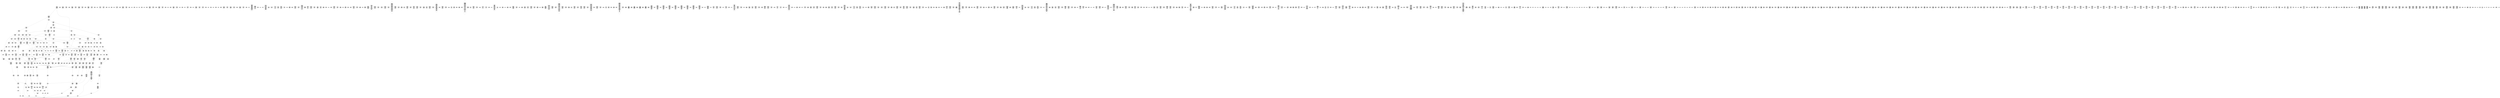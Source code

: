 /* Generated by GvGen v.1.0 (https://www.github.com/stricaud/gvgen) */

digraph G {
compound=true;
   node1 [label="[anywhere]"];
   node2 [label="# 0x0
PUSHX Data
PUSHX Data
MSTORE
PUSHX LogicData
CALLDATASIZE
LT
PUSHX Data
JUMPI
"];
   node3 [label="# 0xd
PUSHX Data
CALLDATALOAD
PUSHX BitData
SHR
PUSHX LogicData
GT
PUSHX Data
JUMPI
"];
   node4 [label="# 0x1e
PUSHX LogicData
GT
PUSHX Data
JUMPI
"];
   node5 [label="# 0x29
PUSHX LogicData
GT
PUSHX Data
JUMPI
"];
   node6 [label="# 0x34
PUSHX LogicData
EQ
PUSHX Data
JUMPI
"];
   node7 [label="# 0x3f
PUSHX LogicData
EQ
PUSHX Data
JUMPI
"];
   node8 [label="# 0x4a
PUSHX LogicData
EQ
PUSHX Data
JUMPI
"];
   node9 [label="# 0x55
PUSHX LogicData
EQ
PUSHX Data
JUMPI
"];
   node10 [label="# 0x60
PUSHX Data
JUMP
"];
   node11 [label="# 0x64
JUMPDEST
PUSHX LogicData
EQ
PUSHX Data
JUMPI
"];
   node12 [label="# 0x70
PUSHX LogicData
EQ
PUSHX Data
JUMPI
"];
   node13 [label="# 0x7b
PUSHX LogicData
EQ
PUSHX Data
JUMPI
"];
   node14 [label="# 0x86
PUSHX LogicData
EQ
PUSHX Data
JUMPI
"];
   node15 [label="# 0x91
PUSHX Data
JUMP
"];
   node16 [label="# 0x95
JUMPDEST
PUSHX LogicData
GT
PUSHX Data
JUMPI
"];
   node17 [label="# 0xa1
PUSHX LogicData
EQ
PUSHX Data
JUMPI
"];
   node18 [label="# 0xac
PUSHX LogicData
EQ
PUSHX Data
JUMPI
"];
   node19 [label="# 0xb7
PUSHX LogicData
EQ
PUSHX Data
JUMPI
"];
   node20 [label="# 0xc2
PUSHX LogicData
EQ
PUSHX Data
JUMPI
"];
   node21 [label="# 0xcd
PUSHX Data
JUMP
"];
   node22 [label="# 0xd1
JUMPDEST
PUSHX LogicData
EQ
PUSHX Data
JUMPI
"];
   node23 [label="# 0xdd
PUSHX LogicData
EQ
PUSHX Data
JUMPI
"];
   node24 [label="# 0xe8
PUSHX LogicData
EQ
PUSHX Data
JUMPI
"];
   node25 [label="# 0xf3
PUSHX LogicData
EQ
PUSHX Data
JUMPI
"];
   node26 [label="# 0xfe
PUSHX Data
JUMP
"];
   node27 [label="# 0x102
JUMPDEST
PUSHX LogicData
GT
PUSHX Data
JUMPI
"];
   node28 [label="# 0x10e
PUSHX LogicData
GT
PUSHX Data
JUMPI
"];
   node29 [label="# 0x119
PUSHX LogicData
EQ
PUSHX Data
JUMPI
"];
   node30 [label="# 0x124
PUSHX LogicData
EQ
PUSHX Data
JUMPI
"];
   node31 [label="# 0x12f
PUSHX LogicData
EQ
PUSHX Data
JUMPI
"];
   node32 [label="# 0x13a
PUSHX LogicData
EQ
PUSHX Data
JUMPI
"];
   node33 [label="# 0x145
PUSHX Data
JUMP
"];
   node34 [label="# 0x149
JUMPDEST
PUSHX LogicData
EQ
PUSHX Data
JUMPI
"];
   node35 [label="# 0x155
PUSHX LogicData
EQ
PUSHX Data
JUMPI
"];
   node36 [label="# 0x160
PUSHX LogicData
EQ
PUSHX Data
JUMPI
"];
   node37 [label="# 0x16b
PUSHX LogicData
EQ
PUSHX Data
JUMPI
"];
   node38 [label="# 0x176
PUSHX Data
JUMP
"];
   node39 [label="# 0x17a
JUMPDEST
PUSHX LogicData
GT
PUSHX Data
JUMPI
"];
   node40 [label="# 0x186
PUSHX LogicData
EQ
PUSHX Data
JUMPI
"];
   node41 [label="# 0x191
PUSHX LogicData
EQ
PUSHX Data
JUMPI
"];
   node42 [label="# 0x19c
PUSHX LogicData
EQ
PUSHX Data
JUMPI
"];
   node43 [label="# 0x1a7
PUSHX LogicData
EQ
PUSHX Data
JUMPI
"];
   node44 [label="# 0x1b2
PUSHX Data
JUMP
"];
   node45 [label="# 0x1b6
JUMPDEST
PUSHX LogicData
EQ
PUSHX Data
JUMPI
"];
   node46 [label="# 0x1c1
PUSHX LogicData
EQ
PUSHX Data
JUMPI
"];
   node47 [label="# 0x1cc
PUSHX LogicData
EQ
PUSHX Data
JUMPI
"];
   node48 [label="# 0x1d7
PUSHX LogicData
EQ
PUSHX Data
JUMPI
"];
   node49 [label="# 0x1e2
JUMPDEST
PUSHX Data
REVERT
"];
   node50 [label="# 0x1e7
JUMPDEST
CALLVALUE
ISZERO
PUSHX Data
JUMPI
"];
   node51 [label="# 0x1ef
PUSHX Data
REVERT
"];
   node52 [label="# 0x1f3
JUMPDEST
PUSHX Data
PUSHX ArithData
CALLDATASIZE
SUB
ADD
PUSHX Data
PUSHX Data
JUMP
"];
   node53 [label="# 0x209
JUMPDEST
PUSHX Data
JUMP
"];
   node54 [label="# 0x20e
JUMPDEST
PUSHX MemData
MLOAD
PUSHX Data
PUSHX Data
JUMP
"];
   node55 [label="# 0x21b
JUMPDEST
PUSHX MemData
MLOAD
SUB
RETURN
"];
   node56 [label="# 0x224
JUMPDEST
CALLVALUE
ISZERO
PUSHX Data
JUMPI
"];
   node57 [label="# 0x22c
PUSHX Data
REVERT
"];
   node58 [label="# 0x230
JUMPDEST
PUSHX Data
PUSHX ArithData
CALLDATASIZE
SUB
ADD
PUSHX Data
PUSHX Data
JUMP
"];
   node59 [label="# 0x246
JUMPDEST
PUSHX Data
JUMP
"];
   node60 [label="# 0x24b
JUMPDEST
PUSHX MemData
MLOAD
PUSHX Data
PUSHX Data
JUMP
"];
   node61 [label="# 0x258
JUMPDEST
PUSHX MemData
MLOAD
SUB
RETURN
"];
   node62 [label="# 0x261
JUMPDEST
CALLVALUE
ISZERO
PUSHX Data
JUMPI
"];
   node63 [label="# 0x269
PUSHX Data
REVERT
"];
   node64 [label="# 0x26d
JUMPDEST
PUSHX Data
PUSHX Data
JUMP
"];
   node65 [label="# 0x276
JUMPDEST
PUSHX MemData
MLOAD
PUSHX Data
PUSHX Data
JUMP
"];
   node66 [label="# 0x283
JUMPDEST
PUSHX MemData
MLOAD
SUB
RETURN
"];
   node67 [label="# 0x28c
JUMPDEST
CALLVALUE
ISZERO
PUSHX Data
JUMPI
"];
   node68 [label="# 0x294
PUSHX Data
REVERT
"];
   node69 [label="# 0x298
JUMPDEST
PUSHX Data
PUSHX ArithData
CALLDATASIZE
SUB
ADD
PUSHX Data
PUSHX Data
JUMP
"];
   node70 [label="# 0x2ae
JUMPDEST
PUSHX Data
JUMP
"];
   node71 [label="# 0x2b3
JUMPDEST
PUSHX MemData
MLOAD
PUSHX Data
PUSHX Data
JUMP
"];
   node72 [label="# 0x2c0
JUMPDEST
PUSHX MemData
MLOAD
SUB
RETURN
"];
   node73 [label="# 0x2c9
JUMPDEST
CALLVALUE
ISZERO
PUSHX Data
JUMPI
"];
   node74 [label="# 0x2d1
PUSHX Data
REVERT
"];
   node75 [label="# 0x2d5
JUMPDEST
PUSHX Data
PUSHX ArithData
CALLDATASIZE
SUB
ADD
PUSHX Data
PUSHX Data
JUMP
"];
   node76 [label="# 0x2eb
JUMPDEST
PUSHX Data
JUMP
"];
   node77 [label="# 0x2f0
JUMPDEST
STOP
"];
   node78 [label="# 0x2f2
JUMPDEST
CALLVALUE
ISZERO
PUSHX Data
JUMPI
"];
   node79 [label="# 0x2fa
PUSHX Data
REVERT
"];
   node80 [label="# 0x2fe
JUMPDEST
PUSHX Data
PUSHX Data
JUMP
"];
   node81 [label="# 0x307
JUMPDEST
PUSHX MemData
MLOAD
PUSHX Data
PUSHX Data
JUMP
"];
   node82 [label="# 0x314
JUMPDEST
PUSHX MemData
MLOAD
SUB
RETURN
"];
   node83 [label="# 0x31d
JUMPDEST
CALLVALUE
ISZERO
PUSHX Data
JUMPI
"];
   node84 [label="# 0x325
PUSHX Data
REVERT
"];
   node85 [label="# 0x329
JUMPDEST
PUSHX Data
PUSHX Data
JUMP
"];
   node86 [label="# 0x332
JUMPDEST
PUSHX MemData
MLOAD
PUSHX Data
PUSHX Data
JUMP
"];
   node87 [label="# 0x33f
JUMPDEST
PUSHX MemData
MLOAD
SUB
RETURN
"];
   node88 [label="# 0x348
JUMPDEST
CALLVALUE
ISZERO
PUSHX Data
JUMPI
"];
   node89 [label="# 0x350
PUSHX Data
REVERT
"];
   node90 [label="# 0x354
JUMPDEST
PUSHX Data
PUSHX ArithData
CALLDATASIZE
SUB
ADD
PUSHX Data
PUSHX Data
JUMP
"];
   node91 [label="# 0x36a
JUMPDEST
PUSHX Data
JUMP
"];
   node92 [label="# 0x36f
JUMPDEST
STOP
"];
   node93 [label="# 0x371
JUMPDEST
PUSHX Data
PUSHX ArithData
CALLDATASIZE
SUB
ADD
PUSHX Data
PUSHX Data
JUMP
"];
   node94 [label="# 0x386
JUMPDEST
PUSHX Data
JUMP
"];
   node95 [label="# 0x38b
JUMPDEST
STOP
"];
   node96 [label="# 0x38d
JUMPDEST
CALLVALUE
ISZERO
PUSHX Data
JUMPI
"];
   node97 [label="# 0x395
PUSHX Data
REVERT
"];
   node98 [label="# 0x399
JUMPDEST
PUSHX Data
PUSHX Data
JUMP
"];
   node99 [label="# 0x3a2
JUMPDEST
PUSHX MemData
MLOAD
PUSHX Data
PUSHX Data
JUMP
"];
   node100 [label="# 0x3af
JUMPDEST
PUSHX MemData
MLOAD
SUB
RETURN
"];
   node101 [label="# 0x3b8
JUMPDEST
CALLVALUE
ISZERO
PUSHX Data
JUMPI
"];
   node102 [label="# 0x3c0
PUSHX Data
REVERT
"];
   node103 [label="# 0x3c4
JUMPDEST
PUSHX Data
PUSHX ArithData
CALLDATASIZE
SUB
ADD
PUSHX Data
PUSHX Data
JUMP
"];
   node104 [label="# 0x3da
JUMPDEST
PUSHX Data
JUMP
"];
   node105 [label="# 0x3df
JUMPDEST
PUSHX MemData
MLOAD
PUSHX Data
PUSHX Data
JUMP
"];
   node106 [label="# 0x3ec
JUMPDEST
PUSHX MemData
MLOAD
SUB
RETURN
"];
   node107 [label="# 0x3f5
JUMPDEST
CALLVALUE
ISZERO
PUSHX Data
JUMPI
"];
   node108 [label="# 0x3fd
PUSHX Data
REVERT
"];
   node109 [label="# 0x401
JUMPDEST
PUSHX Data
PUSHX ArithData
CALLDATASIZE
SUB
ADD
PUSHX Data
PUSHX Data
JUMP
"];
   node110 [label="# 0x417
JUMPDEST
PUSHX Data
JUMP
"];
   node111 [label="# 0x41c
JUMPDEST
STOP
"];
   node112 [label="# 0x41e
JUMPDEST
CALLVALUE
ISZERO
PUSHX Data
JUMPI
"];
   node113 [label="# 0x426
PUSHX Data
REVERT
"];
   node114 [label="# 0x42a
JUMPDEST
PUSHX Data
PUSHX ArithData
CALLDATASIZE
SUB
ADD
PUSHX Data
PUSHX Data
JUMP
"];
   node115 [label="# 0x440
JUMPDEST
PUSHX Data
JUMP
"];
   node116 [label="# 0x445
JUMPDEST
STOP
"];
   node117 [label="# 0x447
JUMPDEST
PUSHX Data
PUSHX Data
JUMP
"];
   node118 [label="# 0x44f
JUMPDEST
STOP
"];
   node119 [label="# 0x451
JUMPDEST
CALLVALUE
ISZERO
PUSHX Data
JUMPI
"];
   node120 [label="# 0x459
PUSHX Data
REVERT
"];
   node121 [label="# 0x45d
JUMPDEST
PUSHX Data
PUSHX ArithData
CALLDATASIZE
SUB
ADD
PUSHX Data
PUSHX Data
JUMP
"];
   node122 [label="# 0x473
JUMPDEST
PUSHX Data
JUMP
"];
   node123 [label="# 0x478
JUMPDEST
STOP
"];
   node124 [label="# 0x47a
JUMPDEST
CALLVALUE
ISZERO
PUSHX Data
JUMPI
"];
   node125 [label="# 0x482
PUSHX Data
REVERT
"];
   node126 [label="# 0x486
JUMPDEST
PUSHX Data
PUSHX ArithData
CALLDATASIZE
SUB
ADD
PUSHX Data
PUSHX Data
JUMP
"];
   node127 [label="# 0x49c
JUMPDEST
PUSHX Data
JUMP
"];
   node128 [label="# 0x4a1
JUMPDEST
PUSHX MemData
MLOAD
PUSHX Data
PUSHX Data
JUMP
"];
   node129 [label="# 0x4ae
JUMPDEST
PUSHX MemData
MLOAD
SUB
RETURN
"];
   node130 [label="# 0x4b7
JUMPDEST
CALLVALUE
ISZERO
PUSHX Data
JUMPI
"];
   node131 [label="# 0x4bf
PUSHX Data
REVERT
"];
   node132 [label="# 0x4c3
JUMPDEST
PUSHX Data
PUSHX ArithData
CALLDATASIZE
SUB
ADD
PUSHX Data
PUSHX Data
JUMP
"];
   node133 [label="# 0x4d9
JUMPDEST
PUSHX Data
JUMP
"];
   node134 [label="# 0x4de
JUMPDEST
PUSHX MemData
MLOAD
PUSHX Data
PUSHX Data
JUMP
"];
   node135 [label="# 0x4eb
JUMPDEST
PUSHX MemData
MLOAD
SUB
RETURN
"];
   node136 [label="# 0x4f4
JUMPDEST
CALLVALUE
ISZERO
PUSHX Data
JUMPI
"];
   node137 [label="# 0x4fc
PUSHX Data
REVERT
"];
   node138 [label="# 0x500
JUMPDEST
PUSHX Data
PUSHX ArithData
CALLDATASIZE
SUB
ADD
PUSHX Data
PUSHX Data
JUMP
"];
   node139 [label="# 0x516
JUMPDEST
PUSHX Data
JUMP
"];
   node140 [label="# 0x51b
JUMPDEST
STOP
"];
   node141 [label="# 0x51d
JUMPDEST
CALLVALUE
ISZERO
PUSHX Data
JUMPI
"];
   node142 [label="# 0x525
PUSHX Data
REVERT
"];
   node143 [label="# 0x529
JUMPDEST
PUSHX Data
PUSHX ArithData
CALLDATASIZE
SUB
ADD
PUSHX Data
PUSHX Data
JUMP
"];
   node144 [label="# 0x53f
JUMPDEST
PUSHX Data
JUMP
"];
   node145 [label="# 0x544
JUMPDEST
PUSHX MemData
MLOAD
PUSHX Data
PUSHX Data
JUMP
"];
   node146 [label="# 0x551
JUMPDEST
PUSHX MemData
MLOAD
SUB
RETURN
"];
   node147 [label="# 0x55a
JUMPDEST
CALLVALUE
ISZERO
PUSHX Data
JUMPI
"];
   node148 [label="# 0x562
PUSHX Data
REVERT
"];
   node149 [label="# 0x566
JUMPDEST
PUSHX Data
PUSHX Data
JUMP
"];
   node150 [label="# 0x56f
JUMPDEST
STOP
"];
   node151 [label="# 0x571
JUMPDEST
CALLVALUE
ISZERO
PUSHX Data
JUMPI
"];
   node152 [label="# 0x579
PUSHX Data
REVERT
"];
   node153 [label="# 0x57d
JUMPDEST
PUSHX Data
PUSHX ArithData
CALLDATASIZE
SUB
ADD
PUSHX Data
PUSHX Data
JUMP
"];
   node154 [label="# 0x593
JUMPDEST
PUSHX Data
JUMP
"];
   node155 [label="# 0x598
JUMPDEST
STOP
"];
   node156 [label="# 0x59a
JUMPDEST
CALLVALUE
ISZERO
PUSHX Data
JUMPI
"];
   node157 [label="# 0x5a2
PUSHX Data
REVERT
"];
   node158 [label="# 0x5a6
JUMPDEST
PUSHX Data
PUSHX Data
JUMP
"];
   node159 [label="# 0x5af
JUMPDEST
PUSHX MemData
MLOAD
PUSHX Data
PUSHX Data
JUMP
"];
   node160 [label="# 0x5bc
JUMPDEST
PUSHX MemData
MLOAD
SUB
RETURN
"];
   node161 [label="# 0x5c5
JUMPDEST
CALLVALUE
ISZERO
PUSHX Data
JUMPI
"];
   node162 [label="# 0x5cd
PUSHX Data
REVERT
"];
   node163 [label="# 0x5d1
JUMPDEST
PUSHX Data
PUSHX ArithData
CALLDATASIZE
SUB
ADD
PUSHX Data
PUSHX Data
JUMP
"];
   node164 [label="# 0x5e7
JUMPDEST
PUSHX Data
JUMP
"];
   node165 [label="# 0x5ec
JUMPDEST
STOP
"];
   node166 [label="# 0x5ee
JUMPDEST
CALLVALUE
ISZERO
PUSHX Data
JUMPI
"];
   node167 [label="# 0x5f6
PUSHX Data
REVERT
"];
   node168 [label="# 0x5fa
JUMPDEST
PUSHX Data
PUSHX Data
JUMP
"];
   node169 [label="# 0x603
JUMPDEST
PUSHX MemData
MLOAD
PUSHX Data
PUSHX Data
JUMP
"];
   node170 [label="# 0x610
JUMPDEST
PUSHX MemData
MLOAD
SUB
RETURN
"];
   node171 [label="# 0x619
JUMPDEST
CALLVALUE
ISZERO
PUSHX Data
JUMPI
"];
   node172 [label="# 0x621
PUSHX Data
REVERT
"];
   node173 [label="# 0x625
JUMPDEST
PUSHX Data
PUSHX Data
JUMP
"];
   node174 [label="# 0x62e
JUMPDEST
PUSHX MemData
MLOAD
PUSHX Data
PUSHX Data
JUMP
"];
   node175 [label="# 0x63b
JUMPDEST
PUSHX MemData
MLOAD
SUB
RETURN
"];
   node176 [label="# 0x644
JUMPDEST
PUSHX Data
PUSHX ArithData
CALLDATASIZE
SUB
ADD
PUSHX Data
PUSHX Data
JUMP
"];
   node177 [label="# 0x659
JUMPDEST
PUSHX Data
JUMP
"];
   node178 [label="# 0x65e
JUMPDEST
STOP
"];
   node179 [label="# 0x660
JUMPDEST
CALLVALUE
ISZERO
PUSHX Data
JUMPI
"];
   node180 [label="# 0x668
PUSHX Data
REVERT
"];
   node181 [label="# 0x66c
JUMPDEST
PUSHX Data
PUSHX ArithData
CALLDATASIZE
SUB
ADD
PUSHX Data
PUSHX Data
JUMP
"];
   node182 [label="# 0x682
JUMPDEST
PUSHX Data
JUMP
"];
   node183 [label="# 0x687
JUMPDEST
STOP
"];
   node184 [label="# 0x689
JUMPDEST
CALLVALUE
ISZERO
PUSHX Data
JUMPI
"];
   node185 [label="# 0x691
PUSHX Data
REVERT
"];
   node186 [label="# 0x695
JUMPDEST
PUSHX Data
PUSHX ArithData
CALLDATASIZE
SUB
ADD
PUSHX Data
PUSHX Data
JUMP
"];
   node187 [label="# 0x6ab
JUMPDEST
PUSHX Data
JUMP
"];
   node188 [label="# 0x6b0
JUMPDEST
STOP
"];
   node189 [label="# 0x6b2
JUMPDEST
CALLVALUE
ISZERO
PUSHX Data
JUMPI
"];
   node190 [label="# 0x6ba
PUSHX Data
REVERT
"];
   node191 [label="# 0x6be
JUMPDEST
PUSHX Data
PUSHX ArithData
CALLDATASIZE
SUB
ADD
PUSHX Data
PUSHX Data
JUMP
"];
   node192 [label="# 0x6d4
JUMPDEST
PUSHX Data
JUMP
"];
   node193 [label="# 0x6d9
JUMPDEST
PUSHX MemData
MLOAD
PUSHX Data
PUSHX Data
JUMP
"];
   node194 [label="# 0x6e6
JUMPDEST
PUSHX MemData
MLOAD
SUB
RETURN
"];
   node195 [label="# 0x6ef
JUMPDEST
CALLVALUE
ISZERO
PUSHX Data
JUMPI
"];
   node196 [label="# 0x6f7
PUSHX Data
REVERT
"];
   node197 [label="# 0x6fb
JUMPDEST
PUSHX Data
PUSHX Data
JUMP
"];
   node198 [label="# 0x704
JUMPDEST
PUSHX MemData
MLOAD
PUSHX Data
PUSHX Data
JUMP
"];
   node199 [label="# 0x711
JUMPDEST
PUSHX MemData
MLOAD
SUB
RETURN
"];
   node200 [label="# 0x71a
JUMPDEST
CALLVALUE
ISZERO
PUSHX Data
JUMPI
"];
   node201 [label="# 0x722
PUSHX Data
REVERT
"];
   node202 [label="# 0x726
JUMPDEST
PUSHX Data
PUSHX ArithData
CALLDATASIZE
SUB
ADD
PUSHX Data
PUSHX Data
JUMP
"];
   node203 [label="# 0x73c
JUMPDEST
PUSHX Data
JUMP
"];
   node204 [label="# 0x741
JUMPDEST
PUSHX MemData
MLOAD
PUSHX Data
PUSHX Data
JUMP
"];
   node205 [label="# 0x74e
JUMPDEST
PUSHX MemData
MLOAD
SUB
RETURN
"];
   node206 [label="# 0x757
JUMPDEST
CALLVALUE
ISZERO
PUSHX Data
JUMPI
"];
   node207 [label="# 0x75f
PUSHX Data
REVERT
"];
   node208 [label="# 0x763
JUMPDEST
PUSHX Data
PUSHX ArithData
CALLDATASIZE
SUB
ADD
PUSHX Data
PUSHX Data
JUMP
"];
   node209 [label="# 0x779
JUMPDEST
PUSHX Data
JUMP
"];
   node210 [label="# 0x77e
JUMPDEST
STOP
"];
   node211 [label="# 0x780
JUMPDEST
PUSHX Data
PUSHX Data
MSTORE
PUSHX Data
MSTORE
PUSHX Data
PUSHX Data
SHA3
PUSHX Data
MSTORE
PUSHX Data
MSTORE
PUSHX Data
PUSHX Data
SHA3
PUSHX ArithData
SLOAD
PUSHX ArithData
EXP
DIV
PUSHX BitData
AND
JUMP
"];
   node212 [label="# 0x7af
JUMPDEST
PUSHX Data
PUSHX BitData
PUSHX BitData
NOT
AND
PUSHX BitData
NOT
AND
EQ
PUSHX Data
JUMPI
"];
   node213 [label="# 0x818
PUSHX Data
PUSHX Data
JUMP
"];
   node214 [label="# 0x821
JUMPDEST
"];
   node215 [label="# 0x822
JUMPDEST
JUMP
"];
   node216 [label="# 0x829
JUMPDEST
PUSHX Data
PUSHX StorData
SLOAD
PUSHX Data
PUSHX Data
JUMP
"];
   node217 [label="# 0x838
JUMPDEST
PUSHX ArithData
ADD
PUSHX ArithData
DIV
MUL
PUSHX ArithData
ADD
PUSHX MemData
MLOAD
ADD
PUSHX Data
MSTORE
MSTORE
PUSHX ArithData
ADD
SLOAD
PUSHX Data
PUSHX Data
JUMP
"];
   node218 [label="# 0x864
JUMPDEST
ISZERO
PUSHX Data
JUMPI
"];
   node219 [label="# 0x86b
PUSHX LogicData
LT
PUSHX Data
JUMPI
"];
   node220 [label="# 0x873
PUSHX ArithData
SLOAD
DIV
MUL
MSTORE
PUSHX ArithData
ADD
PUSHX Data
JUMP
"];
   node221 [label="# 0x886
JUMPDEST
ADD
PUSHX Data
MSTORE
PUSHX Data
PUSHX Data
SHA3
"];
   node222 [label="# 0x894
JUMPDEST
SLOAD
MSTORE
PUSHX ArithData
ADD
PUSHX ArithData
ADD
GT
PUSHX Data
JUMPI
"];
   node223 [label="# 0x8a8
SUB
PUSHX BitData
AND
ADD
"];
   node224 [label="# 0x8b1
JUMPDEST
JUMP
"];
   node225 [label="# 0x8bb
JUMPDEST
PUSHX Data
PUSHX Data
PUSHX Data
JUMP
"];
   node226 [label="# 0x8c6
JUMPDEST
PUSHX Data
JUMPI
"];
   node227 [label="# 0x8cb
PUSHX MemData
MLOAD
PUSHX Data
MSTORE
PUSHX ArithData
ADD
PUSHX Data
PUSHX Data
JUMP
"];
   node228 [label="# 0x8fc
JUMPDEST
PUSHX MemData
MLOAD
SUB
REVERT
"];
   node229 [label="# 0x905
JUMPDEST
PUSHX Data
PUSHX ArithData
MSTORE
PUSHX ArithData
ADD
MSTORE
PUSHX ArithData
ADD
PUSHX Data
SHA3
PUSHX ArithData
SLOAD
PUSHX ArithData
EXP
DIV
PUSHX BitData
AND
JUMP
"];
   node230 [label="# 0x940
JUMPDEST
PUSHX Data
PUSHX Data
PUSHX Data
JUMP
"];
   node231 [label="# 0x94b
JUMPDEST
PUSHX BitData
AND
PUSHX BitData
AND
EQ
ISZERO
PUSHX Data
JUMPI
"];
   node232 [label="# 0x982
PUSHX MemData
MLOAD
PUSHX Data
MSTORE
PUSHX ArithData
ADD
PUSHX Data
PUSHX Data
JUMP
"];
   node233 [label="# 0x9b3
JUMPDEST
PUSHX MemData
MLOAD
SUB
REVERT
"];
   node234 [label="# 0x9bc
JUMPDEST
PUSHX BitData
AND
PUSHX Data
PUSHX Data
JUMP
"];
   node235 [label="# 0x9db
JUMPDEST
PUSHX BitData
AND
EQ
PUSHX Data
JUMPI
"];
   node236 [label="# 0x9f8
PUSHX Data
PUSHX Data
PUSHX Data
JUMP
"];
   node237 [label="# 0xa04
JUMPDEST
PUSHX Data
JUMP
"];
   node238 [label="# 0xa09
JUMPDEST
"];
   node239 [label="# 0xa0a
JUMPDEST
PUSHX Data
JUMPI
"];
   node240 [label="# 0xa0f
PUSHX MemData
MLOAD
PUSHX Data
MSTORE
PUSHX ArithData
ADD
PUSHX Data
PUSHX Data
JUMP
"];
   node241 [label="# 0xa40
JUMPDEST
PUSHX MemData
MLOAD
SUB
REVERT
"];
   node242 [label="# 0xa49
JUMPDEST
PUSHX Data
PUSHX Data
JUMP
"];
   node243 [label="# 0xa53
JUMPDEST
JUMP
"];
   node244 [label="# 0xa58
JUMPDEST
PUSHX Data
PUSHX StorData
SLOAD
JUMP
"];
   node245 [label="# 0xa65
JUMPDEST
PUSHX StorData
SLOAD
JUMP
"];
   node246 [label="# 0xa6b
JUMPDEST
PUSHX Data
PUSHX Data
PUSHX Data
JUMP
"];
   node247 [label="# 0xa76
JUMPDEST
PUSHX Data
JUMP
"];
   node248 [label="# 0xa7c
JUMPDEST
PUSHX Data
JUMPI
"];
   node249 [label="# 0xa81
PUSHX MemData
MLOAD
PUSHX Data
MSTORE
PUSHX ArithData
ADD
PUSHX Data
PUSHX Data
JUMP
"];
   node250 [label="# 0xab2
JUMPDEST
PUSHX MemData
MLOAD
SUB
REVERT
"];
   node251 [label="# 0xabb
JUMPDEST
PUSHX Data
PUSHX Data
JUMP
"];
   node252 [label="# 0xac6
JUMPDEST
JUMP
"];
   node253 [label="# 0xacb
JUMPDEST
PUSHX Data
PUSHX Data
PUSHX Data
JUMP
"];
   node254 [label="# 0xad5
JUMPDEST
PUSHX Data
CALLER
PUSHX MemData
MLOAD
PUSHX ArithData
ADD
PUSHX Data
PUSHX Data
JUMP
"];
   node255 [label="# 0xaea
JUMPDEST
PUSHX MemData
MLOAD
PUSHX ArithData
SUB
SUB
MSTORE
PUSHX Data
MSTORE
MLOAD
PUSHX ArithData
ADD
SHA3
PUSHX LogicData
PUSHX StorData
SLOAD
EQ
PUSHX Data
JUMPI
"];
   node256 [label="# 0xb0d
PUSHX MemData
MLOAD
PUSHX Data
MSTORE
PUSHX ArithData
ADD
PUSHX Data
PUSHX Data
JUMP
"];
   node257 [label="# 0xb3e
JUMPDEST
PUSHX MemData
MLOAD
SUB
REVERT
"];
   node258 [label="# 0xb47
JUMPDEST
PUSHX LogicData
LT
PUSHX Data
JUMPI
"];
   node259 [label="# 0xb50
PUSHX MemData
MLOAD
PUSHX Data
MSTORE
PUSHX ArithData
ADD
PUSHX Data
PUSHX Data
JUMP
"];
   node260 [label="# 0xb81
JUMPDEST
PUSHX MemData
MLOAD
SUB
REVERT
"];
   node261 [label="# 0xb8a
JUMPDEST
PUSHX Data
PUSHX ArithData
PUSHX Data
MSTORE
PUSHX ArithData
ADD
MSTORE
PUSHX ArithData
ADD
PUSHX Data
SHA3
PUSHX ArithData
CALLER
PUSHX BitData
AND
PUSHX BitData
AND
MSTORE
PUSHX ArithData
ADD
MSTORE
PUSHX ArithData
ADD
PUSHX Data
SHA3
PUSHX ArithData
SLOAD
PUSHX ArithData
EXP
DIV
PUSHX BitData
AND
ISZERO
PUSHX Data
JUMPI
"];
   node262 [label="# 0xbef
PUSHX MemData
MLOAD
PUSHX Data
MSTORE
PUSHX ArithData
ADD
PUSHX Data
PUSHX Data
JUMP
"];
   node263 [label="# 0xc20
JUMPDEST
PUSHX MemData
MLOAD
SUB
REVERT
"];
   node264 [label="# 0xc29
JUMPDEST
PUSHX Data
PUSHX Data
PUSHX Data
JUMP
"];
   node265 [label="# 0xc38
JUMPDEST
LT
PUSHX Data
JUMPI
"];
   node266 [label="# 0xc3e
PUSHX MemData
MLOAD
PUSHX Data
MSTORE
PUSHX ArithData
ADD
PUSHX Data
PUSHX Data
JUMP
"];
   node267 [label="# 0xc6f
JUMPDEST
PUSHX MemData
MLOAD
SUB
REVERT
"];
   node268 [label="# 0xc78
JUMPDEST
CALLER
PUSHX BitData
AND
ORIGIN
PUSHX BitData
AND
EQ
PUSHX Data
JUMPI
"];
   node269 [label="# 0xcac
PUSHX MemData
MLOAD
PUSHX Data
MSTORE
PUSHX ArithData
ADD
PUSHX Data
PUSHX Data
JUMP
"];
   node270 [label="# 0xcdd
JUMPDEST
PUSHX MemData
MLOAD
SUB
REVERT
"];
   node271 [label="# 0xce6
JUMPDEST
PUSHX StorData
SLOAD
PUSHX Data
PUSHX Data
JUMP
"];
   node272 [label="# 0xcf4
JUMPDEST
CALLVALUE
LT
ISZERO
PUSHX Data
JUMPI
"];
   node273 [label="# 0xcfc
PUSHX MemData
MLOAD
PUSHX Data
MSTORE
PUSHX ArithData
ADD
PUSHX Data
PUSHX Data
JUMP
"];
   node274 [label="# 0xd2d
JUMPDEST
PUSHX MemData
MLOAD
SUB
REVERT
"];
   node275 [label="# 0xd36
JUMPDEST
PUSHX Data
PUSHX ArithData
MUL
PUSHX ArithData
ADD
PUSHX MemData
MLOAD
ADD
PUSHX Data
MSTORE
MSTORE
PUSHX ArithData
ADD
PUSHX ArithData
MUL
CALLDATACOPY
PUSHX Data
ADD
MSTORE
PUSHX BitData
NOT
PUSHX ArithData
ADD
AND
ADD
PUSHX StorData
SLOAD
PUSHX Data
JUMP
"];
   node276 [label="# 0xd84
JUMPDEST
PUSHX Data
JUMPI
"];
   node277 [label="# 0xd89
PUSHX MemData
MLOAD
PUSHX Data
MSTORE
PUSHX ArithData
ADD
PUSHX Data
PUSHX Data
JUMP
"];
   node278 [label="# 0xdba
JUMPDEST
PUSHX MemData
MLOAD
SUB
REVERT
"];
   node279 [label="# 0xdc3
JUMPDEST
PUSHX Data
"];
   node280 [label="# 0xdc6
JUMPDEST
LT
ISZERO
PUSHX Data
JUMPI
"];
   node281 [label="# 0xdcf
PUSHX Data
CALLER
PUSHX Data
PUSHX Data
JUMP
"];
   node282 [label="# 0xdde
JUMPDEST
PUSHX Data
JUMP
"];
   node283 [label="# 0xde3
JUMPDEST
PUSHX Data
PUSHX Data
JUMP
"];
   node284 [label="# 0xdee
JUMPDEST
PUSHX Data
JUMP
"];
   node285 [label="# 0xdf6
JUMPDEST
PUSHX LogicData
PUSHX Data
PUSHX ArithData
PUSHX Data
MSTORE
PUSHX ArithData
ADD
MSTORE
PUSHX ArithData
ADD
PUSHX Data
SHA3
PUSHX ArithData
CALLER
PUSHX BitData
AND
PUSHX BitData
AND
MSTORE
PUSHX ArithData
ADD
MSTORE
PUSHX ArithData
ADD
PUSHX Data
SHA3
PUSHX ArithData
PUSHX ArithData
EXP
SLOAD
PUSHX ArithData
MUL
NOT
AND
ISZERO
ISZERO
MUL
OR
SSTORE
JUMP
"];
   node286 [label="# 0xe68
JUMPDEST
PUSHX StorData
SLOAD
JUMP
"];
   node287 [label="# 0xe6e
JUMPDEST
PUSHX Data
PUSHX Data
PUSHX Data
JUMP
"];
   node288 [label="# 0xe79
JUMPDEST
LT
PUSHX Data
JUMPI
"];
   node289 [label="# 0xe80
PUSHX MemData
MLOAD
PUSHX Data
MSTORE
PUSHX ArithData
ADD
PUSHX Data
PUSHX Data
JUMP
"];
   node290 [label="# 0xeb1
JUMPDEST
PUSHX MemData
MLOAD
SUB
REVERT
"];
   node291 [label="# 0xeba
JUMPDEST
PUSHX Data
"];
   node292 [label="# 0xebe
JUMPDEST
PUSHX StorData
SLOAD
LT
ISZERO
PUSHX Data
JUMPI
"];
   node293 [label="# 0xecc
PUSHX StorData
SLOAD
LT
PUSHX Data
JUMPI
"];
   node294 [label="# 0xed7
PUSHX Data
PUSHX Data
JUMP
"];
   node295 [label="# 0xede
JUMPDEST
"];
   node296 [label="# 0xedf
JUMPDEST
PUSHX Data
MSTORE
PUSHX Data
PUSHX Data
SHA3
ADD
PUSHX ArithData
SLOAD
PUSHX ArithData
EXP
DIV
PUSHX BitData
AND
PUSHX BitData
AND
PUSHX BitData
AND
EQ
ISZERO
PUSHX Data
JUMPI
"];
   node297 [label="# 0xf3e
EQ
ISZERO
PUSHX Data
JUMPI
"];
   node298 [label="# 0xf46
PUSHX Data
JUMP
"];
   node299 [label="# 0xf4f
JUMPDEST
PUSHX Data
PUSHX Data
JUMP
"];
   node300 [label="# 0xf5a
JUMPDEST
"];
   node301 [label="# 0xf5e
JUMPDEST
PUSHX Data
PUSHX Data
JUMP
"];
   node302 [label="# 0xf69
JUMPDEST
PUSHX Data
JUMP
"];
   node303 [label="# 0xf71
JUMPDEST
PUSHX MemData
MLOAD
PUSHX Data
MSTORE
PUSHX ArithData
ADD
PUSHX Data
PUSHX Data
JUMP
"];
   node304 [label="# 0xfa4
JUMPDEST
PUSHX MemData
MLOAD
SUB
REVERT
"];
   node305 [label="# 0xfad
JUMPDEST
JUMP
"];
   node306 [label="# 0xfb3
JUMPDEST
PUSHX Data
PUSHX Data
JUMP
"];
   node307 [label="# 0xfbb
JUMPDEST
PUSHX BitData
AND
PUSHX Data
PUSHX Data
JUMP
"];
   node308 [label="# 0xfd9
JUMPDEST
PUSHX BitData
AND
EQ
PUSHX Data
JUMPI
"];
   node309 [label="# 0xff5
PUSHX MemData
MLOAD
PUSHX Data
MSTORE
PUSHX ArithData
ADD
PUSHX Data
PUSHX Data
JUMP
"];
   node310 [label="# 0x1026
JUMPDEST
PUSHX MemData
MLOAD
SUB
REVERT
"];
   node311 [label="# 0x102f
JUMPDEST
PUSHX Data
PUSHX Data
PUSHX Data
JUMP
"];
   node312 [label="# 0x1040
JUMPDEST
JUMP
"];
   node313 [label="# 0x1045
JUMPDEST
PUSHX Data
PUSHX Data
PUSHX Data
JUMP
"];
   node314 [label="# 0x104f
JUMPDEST
PUSHX Data
CALLER
PUSHX MemData
MLOAD
PUSHX ArithData
ADD
PUSHX Data
PUSHX Data
JUMP
"];
   node315 [label="# 0x1066
JUMPDEST
PUSHX MemData
MLOAD
PUSHX ArithData
SUB
SUB
MSTORE
PUSHX Data
MSTORE
MLOAD
PUSHX ArithData
ADD
SHA3
PUSHX LogicData
PUSHX StorData
SLOAD
EQ
PUSHX Data
JUMPI
"];
   node316 [label="# 0x1089
PUSHX MemData
MLOAD
PUSHX Data
MSTORE
PUSHX ArithData
ADD
PUSHX Data
PUSHX Data
JUMP
"];
   node317 [label="# 0x10ba
JUMPDEST
PUSHX MemData
MLOAD
SUB
REVERT
"];
   node318 [label="# 0x10c3
JUMPDEST
PUSHX Data
PUSHX ArithData
MSTORE
PUSHX ArithData
ADD
MSTORE
PUSHX ArithData
ADD
PUSHX Data
SHA3
PUSHX ArithData
CALLER
PUSHX BitData
AND
PUSHX BitData
AND
MSTORE
PUSHX ArithData
ADD
MSTORE
PUSHX ArithData
ADD
PUSHX Data
SHA3
PUSHX ArithData
SLOAD
PUSHX ArithData
EXP
DIV
PUSHX BitData
AND
ISZERO
PUSHX Data
JUMPI
"];
   node319 [label="# 0x1127
PUSHX MemData
MLOAD
PUSHX Data
MSTORE
PUSHX ArithData
ADD
PUSHX Data
PUSHX Data
JUMP
"];
   node320 [label="# 0x1158
JUMPDEST
PUSHX MemData
MLOAD
SUB
REVERT
"];
   node321 [label="# 0x1161
JUMPDEST
PUSHX Data
PUSHX Data
PUSHX Data
JUMP
"];
   node322 [label="# 0x1170
JUMPDEST
LT
PUSHX Data
JUMPI
"];
   node323 [label="# 0x1176
PUSHX MemData
MLOAD
PUSHX Data
MSTORE
PUSHX ArithData
ADD
PUSHX Data
PUSHX Data
JUMP
"];
   node324 [label="# 0x11a7
JUMPDEST
PUSHX MemData
MLOAD
SUB
REVERT
"];
   node325 [label="# 0x11b0
JUMPDEST
CALLER
PUSHX BitData
AND
ORIGIN
PUSHX BitData
AND
EQ
PUSHX Data
JUMPI
"];
   node326 [label="# 0x11e4
PUSHX MemData
MLOAD
PUSHX Data
MSTORE
PUSHX ArithData
ADD
PUSHX Data
PUSHX Data
JUMP
"];
   node327 [label="# 0x1215
JUMPDEST
PUSHX MemData
MLOAD
SUB
REVERT
"];
   node328 [label="# 0x121e
JUMPDEST
PUSHX Data
PUSHX ArithData
MUL
PUSHX ArithData
ADD
PUSHX MemData
MLOAD
ADD
PUSHX Data
MSTORE
MSTORE
PUSHX ArithData
ADD
PUSHX ArithData
MUL
CALLDATACOPY
PUSHX Data
ADD
MSTORE
PUSHX BitData
NOT
PUSHX ArithData
ADD
AND
ADD
PUSHX StorData
SLOAD
PUSHX Data
JUMP
"];
   node329 [label="# 0x126c
JUMPDEST
PUSHX Data
JUMPI
"];
   node330 [label="# 0x1271
PUSHX MemData
MLOAD
PUSHX Data
MSTORE
PUSHX ArithData
ADD
PUSHX Data
PUSHX Data
JUMP
"];
   node331 [label="# 0x12a2
JUMPDEST
PUSHX MemData
MLOAD
SUB
REVERT
"];
   node332 [label="# 0x12ab
JUMPDEST
PUSHX Data
"];
   node333 [label="# 0x12ae
JUMPDEST
LT
ISZERO
PUSHX Data
JUMPI
"];
   node334 [label="# 0x12b7
PUSHX Data
CALLER
PUSHX Data
PUSHX Data
JUMP
"];
   node335 [label="# 0x12c6
JUMPDEST
PUSHX Data
JUMP
"];
   node336 [label="# 0x12cb
JUMPDEST
PUSHX Data
PUSHX Data
JUMP
"];
   node337 [label="# 0x12d6
JUMPDEST
PUSHX Data
JUMP
"];
   node338 [label="# 0x12de
JUMPDEST
PUSHX LogicData
PUSHX Data
PUSHX ArithData
MSTORE
PUSHX ArithData
ADD
MSTORE
PUSHX ArithData
ADD
PUSHX Data
SHA3
PUSHX ArithData
CALLER
PUSHX BitData
AND
PUSHX BitData
AND
MSTORE
PUSHX ArithData
ADD
MSTORE
PUSHX ArithData
ADD
PUSHX Data
SHA3
PUSHX ArithData
PUSHX ArithData
EXP
SLOAD
PUSHX ArithData
MUL
NOT
AND
ISZERO
ISZERO
MUL
OR
SSTORE
JUMP
"];
   node339 [label="# 0x134f
JUMPDEST
PUSHX Data
PUSHX Data
JUMP
"];
   node340 [label="# 0x1357
JUMPDEST
PUSHX BitData
AND
PUSHX Data
PUSHX Data
JUMP
"];
   node341 [label="# 0x1375
JUMPDEST
PUSHX BitData
AND
EQ
PUSHX Data
JUMPI
"];
   node342 [label="# 0x1391
PUSHX MemData
MLOAD
PUSHX Data
MSTORE
PUSHX ArithData
ADD
PUSHX Data
PUSHX Data
JUMP
"];
   node343 [label="# 0x13c2
JUMPDEST
PUSHX MemData
MLOAD
SUB
REVERT
"];
   node344 [label="# 0x13cb
JUMPDEST
PUSHX Data
PUSHX Data
PUSHX Data
SELFBALANCE
PUSHX Data
PUSHX Data
JUMP
"];
   node345 [label="# 0x13dc
JUMPDEST
PUSHX Data
PUSHX Data
JUMP
"];
   node346 [label="# 0x13e6
JUMPDEST
PUSHX Data
PUSHX Data
PUSHX Data
SELFBALANCE
PUSHX Data
PUSHX Data
JUMP
"];
   node347 [label="# 0x13f9
JUMPDEST
PUSHX Data
PUSHX Data
JUMP
"];
   node348 [label="# 0x1403
JUMPDEST
PUSHX Data
PUSHX Data
PUSHX Data
SELFBALANCE
PUSHX Data
PUSHX Data
JUMP
"];
   node349 [label="# 0x1416
JUMPDEST
PUSHX Data
PUSHX Data
JUMP
"];
   node350 [label="# 0x1420
JUMPDEST
PUSHX Data
PUSHX Data
PUSHX Data
SELFBALANCE
PUSHX Data
PUSHX Data
JUMP
"];
   node351 [label="# 0x1433
JUMPDEST
PUSHX Data
PUSHX Data
JUMP
"];
   node352 [label="# 0x143d
JUMPDEST
PUSHX Data
PUSHX Data
PUSHX Data
SELFBALANCE
PUSHX Data
PUSHX Data
JUMP
"];
   node353 [label="# 0x1450
JUMPDEST
PUSHX Data
PUSHX Data
JUMP
"];
   node354 [label="# 0x145a
JUMPDEST
PUSHX BitData
PUSHX BitData
AND
PUSHX ArithData
ISZERO
MUL
PUSHX MemData
MLOAD
PUSHX Data
PUSHX MemData
MLOAD
SUB
CALL
PUSHX Data
JUMPI
"];
   node355 [label="# 0x14aa
PUSHX Data
REVERT
"];
   node356 [label="# 0x14ae
JUMPDEST
PUSHX BitData
PUSHX BitData
AND
PUSHX ArithData
ISZERO
MUL
PUSHX MemData
MLOAD
PUSHX Data
PUSHX MemData
MLOAD
SUB
CALL
PUSHX Data
JUMPI
"];
   node357 [label="# 0x14fc
PUSHX Data
REVERT
"];
   node358 [label="# 0x1500
JUMPDEST
PUSHX BitData
PUSHX BitData
AND
PUSHX ArithData
ISZERO
MUL
PUSHX MemData
MLOAD
PUSHX Data
PUSHX MemData
MLOAD
SUB
CALL
PUSHX Data
JUMPI
"];
   node359 [label="# 0x154e
PUSHX Data
REVERT
"];
   node360 [label="# 0x1552
JUMPDEST
PUSHX BitData
PUSHX BitData
AND
PUSHX ArithData
ISZERO
MUL
PUSHX MemData
MLOAD
PUSHX Data
PUSHX MemData
MLOAD
SUB
CALL
PUSHX Data
JUMPI
"];
   node361 [label="# 0x15a0
PUSHX Data
REVERT
"];
   node362 [label="# 0x15a4
JUMPDEST
PUSHX BitData
PUSHX BitData
AND
PUSHX ArithData
ISZERO
MUL
PUSHX MemData
MLOAD
PUSHX Data
PUSHX MemData
MLOAD
SUB
CALL
PUSHX Data
JUMPI
"];
   node363 [label="# 0x15f2
PUSHX Data
REVERT
"];
   node364 [label="# 0x15f6
JUMPDEST
PUSHX BitData
PUSHX BitData
AND
PUSHX ArithData
ISZERO
MUL
PUSHX MemData
MLOAD
PUSHX Data
PUSHX MemData
MLOAD
SUB
CALL
PUSHX Data
JUMPI
"];
   node365 [label="# 0x1644
PUSHX Data
REVERT
"];
   node366 [label="# 0x1648
JUMPDEST
PUSHX BitData
PUSHX BitData
AND
PUSHX ArithData
ISZERO
MUL
PUSHX MemData
MLOAD
PUSHX Data
PUSHX MemData
MLOAD
SUB
CALL
PUSHX Data
JUMPI
"];
   node367 [label="# 0x1696
PUSHX Data
REVERT
"];
   node368 [label="# 0x169a
JUMPDEST
PUSHX BitData
PUSHX BitData
AND
PUSHX ArithData
ISZERO
MUL
PUSHX MemData
MLOAD
PUSHX Data
PUSHX MemData
MLOAD
SUB
CALL
PUSHX Data
JUMPI
"];
   node369 [label="# 0x16e8
PUSHX Data
REVERT
"];
   node370 [label="# 0x16ec
JUMPDEST
PUSHX BitData
PUSHX BitData
AND
PUSHX ArithData
ISZERO
MUL
PUSHX MemData
MLOAD
PUSHX Data
PUSHX MemData
MLOAD
SUB
CALL
PUSHX Data
JUMPI
"];
   node371 [label="# 0x173a
PUSHX Data
REVERT
"];
   node372 [label="# 0x173e
JUMPDEST
JUMP
"];
   node373 [label="# 0x1745
JUMPDEST
PUSHX Data
PUSHX MemData
MLOAD
PUSHX ArithData
ADD
PUSHX Data
MSTORE
PUSHX Data
MSTORE
PUSHX Data
JUMP
"];
   node374 [label="# 0x1760
JUMPDEST
JUMP
"];
   node375 [label="# 0x1765
JUMPDEST
PUSHX Data
PUSHX StorData
SLOAD
LT
PUSHX Data
JUMPI
"];
   node376 [label="# 0x1774
PUSHX MemData
MLOAD
PUSHX Data
MSTORE
PUSHX ArithData
ADD
PUSHX Data
PUSHX Data
JUMP
"];
   node377 [label="# 0x17a5
JUMPDEST
PUSHX MemData
MLOAD
SUB
REVERT
"];
   node378 [label="# 0x17ae
JUMPDEST
JUMP
"];
   node379 [label="# 0x17b6
JUMPDEST
PUSHX Data
PUSHX StorData
SLOAD
LT
PUSHX Data
JUMPI
"];
   node380 [label="# 0x17c5
PUSHX Data
PUSHX Data
JUMP
"];
   node381 [label="# 0x17cc
JUMPDEST
"];
   node382 [label="# 0x17cd
JUMPDEST
PUSHX Data
MSTORE
PUSHX Data
PUSHX Data
SHA3
ADD
PUSHX ArithData
SLOAD
PUSHX ArithData
EXP
DIV
PUSHX BitData
AND
PUSHX BitData
PUSHX BitData
AND
PUSHX BitData
AND
EQ
ISZERO
PUSHX Data
JUMPI
"];
   node383 [label="# 0x1830
PUSHX MemData
MLOAD
PUSHX Data
MSTORE
PUSHX ArithData
ADD
PUSHX Data
PUSHX Data
JUMP
"];
   node384 [label="# 0x1861
JUMPDEST
PUSHX MemData
MLOAD
SUB
REVERT
"];
   node385 [label="# 0x186a
JUMPDEST
JUMP
"];
   node386 [label="# 0x1873
JUMPDEST
PUSHX Data
PUSHX Data
JUMP
"];
   node387 [label="# 0x187b
JUMPDEST
PUSHX BitData
AND
PUSHX Data
PUSHX Data
JUMP
"];
   node388 [label="# 0x1899
JUMPDEST
PUSHX BitData
AND
EQ
PUSHX Data
JUMPI
"];
   node389 [label="# 0x18b5
PUSHX MemData
MLOAD
PUSHX Data
MSTORE
PUSHX ArithData
ADD
PUSHX Data
PUSHX Data
JUMP
"];
   node390 [label="# 0x18e6
JUMPDEST
PUSHX MemData
MLOAD
SUB
REVERT
"];
   node391 [label="# 0x18ef
JUMPDEST
PUSHX Data
SSTORE
JUMP
"];
   node392 [label="# 0x18f9
JUMPDEST
PUSHX BitData
PUSHX BitData
AND
PUSHX BitData
AND
EQ
ISZERO
PUSHX Data
JUMPI
"];
   node393 [label="# 0x1930
PUSHX MemData
MLOAD
PUSHX Data
MSTORE
PUSHX ArithData
ADD
PUSHX Data
PUSHX Data
JUMP
"];
   node394 [label="# 0x1961
JUMPDEST
PUSHX MemData
MLOAD
SUB
REVERT
"];
   node395 [label="# 0x196a
JUMPDEST
PUSHX Data
"];
   node396 [label="# 0x196e
JUMPDEST
PUSHX StorData
SLOAD
LT
ISZERO
PUSHX Data
JUMPI
"];
   node397 [label="# 0x197c
PUSHX StorData
SLOAD
LT
PUSHX Data
JUMPI
"];
   node398 [label="# 0x1987
PUSHX Data
PUSHX Data
JUMP
"];
   node399 [label="# 0x198e
JUMPDEST
"];
   node400 [label="# 0x198f
JUMPDEST
PUSHX Data
MSTORE
PUSHX Data
PUSHX Data
SHA3
ADD
PUSHX ArithData
SLOAD
PUSHX ArithData
EXP
DIV
PUSHX BitData
AND
PUSHX BitData
AND
PUSHX BitData
AND
EQ
ISZERO
PUSHX Data
JUMPI
"];
   node401 [label="# 0x19ee
PUSHX Data
PUSHX Data
JUMP
"];
   node402 [label="# 0x19f7
JUMPDEST
"];
   node403 [label="# 0x19fa
JUMPDEST
PUSHX Data
PUSHX Data
JUMP
"];
   node404 [label="# 0x1a04
JUMPDEST
PUSHX Data
JUMP
"];
   node405 [label="# 0x1a0b
JUMPDEST
JUMP
"];
   node406 [label="# 0x1a15
JUMPDEST
PUSHX Data
PUSHX Data
JUMP
"];
   node407 [label="# 0x1a1d
JUMPDEST
PUSHX BitData
AND
PUSHX Data
PUSHX Data
JUMP
"];
   node408 [label="# 0x1a3b
JUMPDEST
PUSHX BitData
AND
EQ
PUSHX Data
JUMPI
"];
   node409 [label="# 0x1a57
PUSHX MemData
MLOAD
PUSHX Data
MSTORE
PUSHX ArithData
ADD
PUSHX Data
PUSHX Data
JUMP
"];
   node410 [label="# 0x1a88
JUMPDEST
PUSHX MemData
MLOAD
SUB
REVERT
"];
   node411 [label="# 0x1a91
JUMPDEST
PUSHX Data
PUSHX Data
PUSHX Data
JUMP
"];
   node412 [label="# 0x1a9b
JUMPDEST
JUMP
"];
   node413 [label="# 0x1a9d
JUMPDEST
PUSHX Data
PUSHX Data
JUMP
"];
   node414 [label="# 0x1aa5
JUMPDEST
PUSHX BitData
AND
PUSHX Data
PUSHX Data
JUMP
"];
   node415 [label="# 0x1ac3
JUMPDEST
PUSHX BitData
AND
EQ
PUSHX Data
JUMPI
"];
   node416 [label="# 0x1adf
PUSHX MemData
MLOAD
PUSHX Data
MSTORE
PUSHX ArithData
ADD
PUSHX Data
PUSHX Data
JUMP
"];
   node417 [label="# 0x1b10
JUMPDEST
PUSHX MemData
MLOAD
SUB
REVERT
"];
   node418 [label="# 0x1b19
JUMPDEST
PUSHX Data
SSTORE
JUMP
"];
   node419 [label="# 0x1b23
JUMPDEST
PUSHX Data
PUSHX StorData
PUSHX ArithData
SLOAD
PUSHX ArithData
EXP
DIV
PUSHX BitData
AND
JUMP
"];
   node420 [label="# 0x1b4d
JUMPDEST
PUSHX Data
PUSHX Data
JUMP
"];
   node421 [label="# 0x1b55
JUMPDEST
PUSHX BitData
AND
PUSHX Data
PUSHX Data
JUMP
"];
   node422 [label="# 0x1b73
JUMPDEST
PUSHX BitData
AND
EQ
PUSHX Data
JUMPI
"];
   node423 [label="# 0x1b8f
PUSHX MemData
MLOAD
PUSHX Data
MSTORE
PUSHX ArithData
ADD
PUSHX Data
PUSHX Data
JUMP
"];
   node424 [label="# 0x1bc0
JUMPDEST
PUSHX MemData
MLOAD
SUB
REVERT
"];
   node425 [label="# 0x1bc9
JUMPDEST
PUSHX Data
SSTORE
JUMP
"];
   node426 [label="# 0x1bd3
JUMPDEST
PUSHX Data
PUSHX StorData
SLOAD
PUSHX Data
PUSHX Data
JUMP
"];
   node427 [label="# 0x1be2
JUMPDEST
PUSHX ArithData
ADD
PUSHX ArithData
DIV
MUL
PUSHX ArithData
ADD
PUSHX MemData
MLOAD
ADD
PUSHX Data
MSTORE
MSTORE
PUSHX ArithData
ADD
SLOAD
PUSHX Data
PUSHX Data
JUMP
"];
   node428 [label="# 0x1c0e
JUMPDEST
ISZERO
PUSHX Data
JUMPI
"];
   node429 [label="# 0x1c15
PUSHX LogicData
LT
PUSHX Data
JUMPI
"];
   node430 [label="# 0x1c1d
PUSHX ArithData
SLOAD
DIV
MUL
MSTORE
PUSHX ArithData
ADD
PUSHX Data
JUMP
"];
   node431 [label="# 0x1c30
JUMPDEST
ADD
PUSHX Data
MSTORE
PUSHX Data
PUSHX Data
SHA3
"];
   node432 [label="# 0x1c3e
JUMPDEST
SLOAD
MSTORE
PUSHX ArithData
ADD
PUSHX ArithData
ADD
GT
PUSHX Data
JUMPI
"];
   node433 [label="# 0x1c52
SUB
PUSHX BitData
AND
ADD
"];
   node434 [label="# 0x1c5b
JUMPDEST
JUMP
"];
   node435 [label="# 0x1c65
JUMPDEST
PUSHX StorData
SLOAD
JUMP
"];
   node436 [label="# 0x1c6b
JUMPDEST
PUSHX Data
PUSHX Data
PUSHX Data
JUMP
"];
   node437 [label="# 0x1c75
JUMPDEST
PUSHX LogicData
PUSHX StorData
SLOAD
EQ
PUSHX Data
JUMPI
"];
   node438 [label="# 0x1c82
PUSHX MemData
MLOAD
PUSHX Data
MSTORE
PUSHX ArithData
ADD
PUSHX Data
PUSHX Data
JUMP
"];
   node439 [label="# 0x1cb3
JUMPDEST
PUSHX MemData
MLOAD
SUB
REVERT
"];
   node440 [label="# 0x1cbc
JUMPDEST
PUSHX LogicData
LT
PUSHX Data
JUMPI
"];
   node441 [label="# 0x1cc5
PUSHX MemData
MLOAD
PUSHX Data
MSTORE
PUSHX ArithData
ADD
PUSHX Data
PUSHX Data
JUMP
"];
   node442 [label="# 0x1cf6
JUMPDEST
PUSHX MemData
MLOAD
SUB
REVERT
"];
   node443 [label="# 0x1cff
JUMPDEST
PUSHX Data
PUSHX Data
PUSHX Data
JUMP
"];
   node444 [label="# 0x1d0e
JUMPDEST
LT
PUSHX Data
JUMPI
"];
   node445 [label="# 0x1d14
PUSHX MemData
MLOAD
PUSHX Data
MSTORE
PUSHX ArithData
ADD
PUSHX Data
PUSHX Data
JUMP
"];
   node446 [label="# 0x1d45
JUMPDEST
PUSHX MemData
MLOAD
SUB
REVERT
"];
   node447 [label="# 0x1d4e
JUMPDEST
CALLER
PUSHX BitData
AND
ORIGIN
PUSHX BitData
AND
EQ
PUSHX Data
JUMPI
"];
   node448 [label="# 0x1d82
PUSHX MemData
MLOAD
PUSHX Data
MSTORE
PUSHX ArithData
ADD
PUSHX Data
PUSHX Data
JUMP
"];
   node449 [label="# 0x1db3
JUMPDEST
PUSHX MemData
MLOAD
SUB
REVERT
"];
   node450 [label="# 0x1dbc
JUMPDEST
PUSHX StorData
SLOAD
PUSHX Data
PUSHX Data
JUMP
"];
   node451 [label="# 0x1dca
JUMPDEST
CALLVALUE
LT
ISZERO
PUSHX Data
JUMPI
"];
   node452 [label="# 0x1dd2
PUSHX MemData
MLOAD
PUSHX Data
MSTORE
PUSHX ArithData
ADD
PUSHX Data
PUSHX Data
JUMP
"];
   node453 [label="# 0x1e03
JUMPDEST
PUSHX MemData
MLOAD
SUB
REVERT
"];
   node454 [label="# 0x1e0c
JUMPDEST
PUSHX Data
"];
   node455 [label="# 0x1e0f
JUMPDEST
LT
ISZERO
PUSHX Data
JUMPI
"];
   node456 [label="# 0x1e18
PUSHX Data
CALLER
PUSHX Data
PUSHX Data
JUMP
"];
   node457 [label="# 0x1e27
JUMPDEST
PUSHX Data
JUMP
"];
   node458 [label="# 0x1e2c
JUMPDEST
PUSHX Data
PUSHX Data
JUMP
"];
   node459 [label="# 0x1e37
JUMPDEST
PUSHX Data
JUMP
"];
   node460 [label="# 0x1e3f
JUMPDEST
JUMP
"];
   node461 [label="# 0x1e44
JUMPDEST
PUSHX Data
PUSHX Data
JUMP
"];
   node462 [label="# 0x1e4c
JUMPDEST
PUSHX BitData
AND
PUSHX BitData
AND
EQ
ISZERO
PUSHX Data
JUMPI
"];
   node463 [label="# 0x1e80
PUSHX MemData
MLOAD
PUSHX Data
MSTORE
PUSHX ArithData
ADD
PUSHX Data
PUSHX Data
JUMP
"];
   node464 [label="# 0x1eb1
JUMPDEST
PUSHX MemData
MLOAD
SUB
REVERT
"];
   node465 [label="# 0x1eba
JUMPDEST
PUSHX Data
PUSHX Data
PUSHX Data
PUSHX Data
JUMP
"];
   node466 [label="# 0x1ec7
JUMPDEST
PUSHX BitData
AND
PUSHX BitData
AND
MSTORE
PUSHX ArithData
ADD
MSTORE
PUSHX ArithData
ADD
PUSHX Data
SHA3
PUSHX ArithData
PUSHX BitData
AND
PUSHX BitData
AND
MSTORE
PUSHX ArithData
ADD
MSTORE
PUSHX ArithData
ADD
PUSHX Data
SHA3
PUSHX ArithData
PUSHX ArithData
EXP
SLOAD
PUSHX ArithData
MUL
NOT
AND
ISZERO
ISZERO
MUL
OR
SSTORE
PUSHX BitData
AND
PUSHX Data
PUSHX Data
JUMP
"];
   node467 [label="# 0x1f74
JUMPDEST
PUSHX BitData
AND
PUSHX Data
PUSHX MemData
MLOAD
PUSHX Data
PUSHX Data
JUMP
"];
   node468 [label="# 0x1fb9
JUMPDEST
PUSHX MemData
MLOAD
SUB
LOGX
JUMP
"];
   node469 [label="# 0x1fc5
JUMPDEST
PUSHX Data
PUSHX Data
PUSHX Data
JUMP
"];
   node470 [label="# 0x1fd0
JUMPDEST
PUSHX Data
JUMP
"];
   node471 [label="# 0x1fd6
JUMPDEST
PUSHX Data
JUMPI
"];
   node472 [label="# 0x1fdb
PUSHX MemData
MLOAD
PUSHX Data
MSTORE
PUSHX ArithData
ADD
PUSHX Data
PUSHX Data
JUMP
"];
   node473 [label="# 0x200c
JUMPDEST
PUSHX MemData
MLOAD
SUB
REVERT
"];
   node474 [label="# 0x2015
JUMPDEST
PUSHX Data
PUSHX Data
JUMP
"];
   node475 [label="# 0x2021
JUMPDEST
JUMP
"];
   node476 [label="# 0x2027
JUMPDEST
PUSHX Data
PUSHX Data
PUSHX Data
JUMP
"];
   node477 [label="# 0x2032
JUMPDEST
PUSHX Data
JUMPI
"];
   node478 [label="# 0x2037
PUSHX MemData
MLOAD
PUSHX Data
MSTORE
PUSHX ArithData
ADD
PUSHX Data
PUSHX Data
JUMP
"];
   node479 [label="# 0x2068
JUMPDEST
PUSHX MemData
MLOAD
SUB
REVERT
"];
   node480 [label="# 0x2071
JUMPDEST
PUSHX Data
PUSHX Data
PUSHX Data
JUMP
"];
   node481 [label="# 0x207b
JUMPDEST
PUSHX LogicData
MLOAD
GT
PUSHX Data
JUMPI
"];
   node482 [label="# 0x2087
PUSHX MemData
MLOAD
PUSHX ArithData
ADD
PUSHX Data
MSTORE
PUSHX Data
MSTORE
PUSHX Data
JUMP
"];
   node483 [label="# 0x209b
JUMPDEST
PUSHX Data
PUSHX Data
JUMP
"];
   node484 [label="# 0x20a5
JUMPDEST
PUSHX MemData
MLOAD
PUSHX ArithData
ADD
PUSHX Data
PUSHX Data
JUMP
"];
   node485 [label="# 0x20b6
JUMPDEST
PUSHX MemData
MLOAD
PUSHX ArithData
SUB
SUB
MSTORE
PUSHX Data
MSTORE
"];
   node486 [label="# 0x20c6
JUMPDEST
JUMP
"];
   node487 [label="# 0x20ce
JUMPDEST
PUSHX StorData
SLOAD
PUSHX Data
PUSHX Data
JUMP
"];
   node488 [label="# 0x20db
JUMPDEST
PUSHX ArithData
ADD
PUSHX ArithData
DIV
MUL
PUSHX ArithData
ADD
PUSHX MemData
MLOAD
ADD
PUSHX Data
MSTORE
MSTORE
PUSHX ArithData
ADD
SLOAD
PUSHX Data
PUSHX Data
JUMP
"];
   node489 [label="# 0x2107
JUMPDEST
ISZERO
PUSHX Data
JUMPI
"];
   node490 [label="# 0x210e
PUSHX LogicData
LT
PUSHX Data
JUMPI
"];
   node491 [label="# 0x2116
PUSHX ArithData
SLOAD
DIV
MUL
MSTORE
PUSHX ArithData
ADD
PUSHX Data
JUMP
"];
   node492 [label="# 0x2129
JUMPDEST
ADD
PUSHX Data
MSTORE
PUSHX Data
PUSHX Data
SHA3
"];
   node493 [label="# 0x2137
JUMPDEST
SLOAD
MSTORE
PUSHX ArithData
ADD
PUSHX ArithData
ADD
GT
PUSHX Data
JUMPI
"];
   node494 [label="# 0x214b
SUB
PUSHX BitData
AND
ADD
"];
   node495 [label="# 0x2154
JUMPDEST
JUMP
"];
   node496 [label="# 0x215c
JUMPDEST
PUSHX Data
PUSHX Data
PUSHX ArithData
PUSHX BitData
AND
PUSHX BitData
AND
MSTORE
PUSHX ArithData
ADD
MSTORE
PUSHX ArithData
ADD
PUSHX Data
SHA3
PUSHX ArithData
PUSHX BitData
AND
PUSHX BitData
AND
MSTORE
PUSHX ArithData
ADD
MSTORE
PUSHX ArithData
ADD
PUSHX Data
SHA3
PUSHX ArithData
SLOAD
PUSHX ArithData
EXP
DIV
PUSHX BitData
AND
JUMP
"];
   node497 [label="# 0x21f0
JUMPDEST
PUSHX Data
PUSHX Data
JUMP
"];
   node498 [label="# 0x21f8
JUMPDEST
PUSHX BitData
AND
PUSHX Data
PUSHX Data
JUMP
"];
   node499 [label="# 0x2216
JUMPDEST
PUSHX BitData
AND
EQ
PUSHX Data
JUMPI
"];
   node500 [label="# 0x2232
PUSHX MemData
MLOAD
PUSHX Data
MSTORE
PUSHX ArithData
ADD
PUSHX Data
PUSHX Data
JUMP
"];
   node501 [label="# 0x2263
JUMPDEST
PUSHX MemData
MLOAD
SUB
REVERT
"];
   node502 [label="# 0x226c
JUMPDEST
PUSHX BitData
PUSHX BitData
AND
PUSHX BitData
AND
EQ
ISZERO
PUSHX Data
JUMPI
"];
   node503 [label="# 0x22a2
PUSHX MemData
MLOAD
PUSHX Data
MSTORE
PUSHX ArithData
ADD
PUSHX Data
PUSHX Data
JUMP
"];
   node504 [label="# 0x22d3
JUMPDEST
PUSHX MemData
MLOAD
SUB
REVERT
"];
   node505 [label="# 0x22dc
JUMPDEST
PUSHX Data
PUSHX Data
JUMP
"];
   node506 [label="# 0x22e5
JUMPDEST
JUMP
"];
   node507 [label="# 0x22e8
JUMPDEST
PUSHX Data
PUSHX BitData
PUSHX BitData
NOT
AND
PUSHX BitData
NOT
AND
EQ
PUSHX Data
JUMPI
"];
   node508 [label="# 0x2351
PUSHX BitData
PUSHX BitData
NOT
AND
PUSHX BitData
NOT
AND
EQ
"];
   node509 [label="# 0x23b3
JUMPDEST
PUSHX Data
JUMPI
"];
   node510 [label="# 0x23b9
PUSHX Data
PUSHX Data
JUMP
"];
   node511 [label="# 0x23c2
JUMPDEST
"];
   node512 [label="# 0x23c3
JUMPDEST
JUMP
"];
   node513 [label="# 0x23ca
JUMPDEST
PUSHX Data
PUSHX StorData
SLOAD
LT
ISZERO
PUSHX Data
JUMPI
"];
   node514 [label="# 0x23db
PUSHX BitData
PUSHX BitData
AND
PUSHX StorData
SLOAD
LT
PUSHX Data
JUMPI
"];
   node515 [label="# 0x23ff
PUSHX Data
PUSHX Data
JUMP
"];
   node516 [label="# 0x2406
JUMPDEST
"];
   node517 [label="# 0x2407
JUMPDEST
PUSHX Data
MSTORE
PUSHX Data
PUSHX Data
SHA3
ADD
PUSHX ArithData
SLOAD
PUSHX ArithData
EXP
DIV
PUSHX BitData
AND
PUSHX BitData
AND
EQ
ISZERO
"];
   node518 [label="# 0x244b
JUMPDEST
JUMP
"];
   node519 [label="# 0x2452
JUMPDEST
PUSHX Data
CALLER
JUMP
"];
   node520 [label="# 0x245a
JUMPDEST
PUSHX Data
PUSHX ArithData
MSTORE
PUSHX ArithData
ADD
MSTORE
PUSHX ArithData
ADD
PUSHX Data
SHA3
PUSHX ArithData
PUSHX ArithData
EXP
SLOAD
PUSHX ArithData
MUL
NOT
AND
PUSHX BitData
AND
MUL
OR
SSTORE
PUSHX BitData
AND
PUSHX Data
PUSHX Data
JUMP
"];
   node521 [label="# 0x24cd
JUMPDEST
PUSHX BitData
AND
PUSHX Data
PUSHX MemData
MLOAD
PUSHX MemData
MLOAD
SUB
LOGX
JUMP
"];
   node522 [label="# 0x2513
JUMPDEST
PUSHX Data
PUSHX Data
PUSHX Data
JUMP
"];
   node523 [label="# 0x251e
JUMPDEST
PUSHX Data
JUMPI
"];
   node524 [label="# 0x2523
PUSHX MemData
MLOAD
PUSHX Data
MSTORE
PUSHX ArithData
ADD
PUSHX Data
PUSHX Data
JUMP
"];
   node525 [label="# 0x2554
JUMPDEST
PUSHX MemData
MLOAD
SUB
REVERT
"];
   node526 [label="# 0x255d
JUMPDEST
PUSHX Data
PUSHX Data
PUSHX Data
JUMP
"];
   node527 [label="# 0x2568
JUMPDEST
PUSHX BitData
AND
PUSHX BitData
AND
EQ
PUSHX Data
JUMPI
"];
   node528 [label="# 0x259f
PUSHX BitData
AND
PUSHX Data
PUSHX Data
JUMP
"];
   node529 [label="# 0x25bf
JUMPDEST
PUSHX BitData
AND
EQ
"];
   node530 [label="# 0x25d7
JUMPDEST
PUSHX Data
JUMPI
"];
   node531 [label="# 0x25dd
PUSHX Data
PUSHX Data
JUMP
"];
   node532 [label="# 0x25e7
JUMPDEST
"];
   node533 [label="# 0x25e8
JUMPDEST
JUMP
"];
   node534 [label="# 0x25f1
JUMPDEST
PUSHX BitData
AND
PUSHX Data
PUSHX Data
JUMP
"];
   node535 [label="# 0x2611
JUMPDEST
PUSHX BitData
AND
EQ
PUSHX Data
JUMPI
"];
   node536 [label="# 0x262d
PUSHX MemData
MLOAD
PUSHX Data
MSTORE
PUSHX ArithData
ADD
PUSHX Data
PUSHX Data
JUMP
"];
   node537 [label="# 0x265e
JUMPDEST
PUSHX MemData
MLOAD
SUB
REVERT
"];
   node538 [label="# 0x2667
JUMPDEST
PUSHX BitData
PUSHX BitData
AND
PUSHX BitData
AND
EQ
ISZERO
PUSHX Data
JUMPI
"];
   node539 [label="# 0x269d
PUSHX MemData
MLOAD
PUSHX Data
MSTORE
PUSHX ArithData
ADD
PUSHX Data
PUSHX Data
JUMP
"];
   node540 [label="# 0x26ce
JUMPDEST
PUSHX MemData
MLOAD
SUB
REVERT
"];
   node541 [label="# 0x26d7
JUMPDEST
PUSHX Data
PUSHX Data
JUMP
"];
   node542 [label="# 0x26e2
JUMPDEST
PUSHX Data
PUSHX Data
PUSHX Data
JUMP
"];
   node543 [label="# 0x26ed
JUMPDEST
PUSHX StorData
SLOAD
LT
PUSHX Data
JUMPI
"];
   node544 [label="# 0x26fa
PUSHX Data
PUSHX Data
JUMP
"];
   node545 [label="# 0x2701
JUMPDEST
"];
   node546 [label="# 0x2702
JUMPDEST
PUSHX Data
MSTORE
PUSHX Data
PUSHX Data
SHA3
ADD
PUSHX ArithData
PUSHX ArithData
EXP
SLOAD
PUSHX ArithData
MUL
NOT
AND
PUSHX BitData
AND
MUL
OR
SSTORE
PUSHX BitData
AND
PUSHX BitData
AND
PUSHX Data
PUSHX MemData
MLOAD
PUSHX MemData
MLOAD
SUB
LOGX
JUMP
"];
   node547 [label="# 0x27aa
JUMPDEST
PUSHX Data
PUSHX Data
PUSHX Data
JUMP
"];
   node548 [label="# 0x27b7
JUMPDEST
EQ
JUMP
"];
   node549 [label="# 0x27c1
JUMPDEST
PUSHX Data
PUSHX MemData
MLOAD
PUSHX ArithData
ADD
PUSHX Data
MSTORE
PUSHX Data
MSTORE
PUSHX Data
JUMP
"];
   node550 [label="# 0x27db
JUMPDEST
JUMP
"];
   node551 [label="# 0x27df
JUMPDEST
PUSHX Data
PUSHX StorData
PUSHX ArithData
SLOAD
PUSHX ArithData
EXP
DIV
PUSHX BitData
AND
PUSHX StorData
PUSHX ArithData
PUSHX ArithData
EXP
SLOAD
PUSHX ArithData
MUL
NOT
AND
PUSHX BitData
AND
MUL
OR
SSTORE
PUSHX BitData
AND
PUSHX BitData
AND
PUSHX Data
PUSHX MemData
MLOAD
PUSHX MemData
MLOAD
SUB
LOGX
JUMP
"];
   node552 [label="# 0x28a5
JUMPDEST
PUSHX Data
PUSHX Data
JUMP
"];
   node553 [label="# 0x28b0
JUMPDEST
PUSHX Data
PUSHX Data
JUMP
"];
   node554 [label="# 0x28bc
JUMPDEST
PUSHX Data
JUMPI
"];
   node555 [label="# 0x28c1
PUSHX MemData
MLOAD
PUSHX Data
MSTORE
PUSHX ArithData
ADD
PUSHX Data
PUSHX Data
JUMP
"];
   node556 [label="# 0x28f2
JUMPDEST
PUSHX MemData
MLOAD
SUB
REVERT
"];
   node557 [label="# 0x28fb
JUMPDEST
JUMP
"];
   node558 [label="# 0x2901
JUMPDEST
PUSHX Data
PUSHX StorData
SLOAD
PUSHX Data
PUSHX Data
JUMP
"];
   node559 [label="# 0x2910
JUMPDEST
PUSHX ArithData
ADD
PUSHX ArithData
DIV
MUL
PUSHX ArithData
ADD
PUSHX MemData
MLOAD
ADD
PUSHX Data
MSTORE
MSTORE
PUSHX ArithData
ADD
SLOAD
PUSHX Data
PUSHX Data
JUMP
"];
   node560 [label="# 0x293c
JUMPDEST
ISZERO
PUSHX Data
JUMPI
"];
   node561 [label="# 0x2943
PUSHX LogicData
LT
PUSHX Data
JUMPI
"];
   node562 [label="# 0x294b
PUSHX ArithData
SLOAD
DIV
MUL
MSTORE
PUSHX ArithData
ADD
PUSHX Data
JUMP
"];
   node563 [label="# 0x295e
JUMPDEST
ADD
PUSHX Data
MSTORE
PUSHX Data
PUSHX Data
SHA3
"];
   node564 [label="# 0x296c
JUMPDEST
SLOAD
MSTORE
PUSHX ArithData
ADD
PUSHX ArithData
ADD
GT
PUSHX Data
JUMPI
"];
   node565 [label="# 0x2980
SUB
PUSHX BitData
AND
ADD
"];
   node566 [label="# 0x2989
JUMPDEST
JUMP
"];
   node567 [label="# 0x2993
JUMPDEST
PUSHX Data
PUSHX LogicData
EQ
ISZERO
PUSHX Data
JUMPI
"];
   node568 [label="# 0x299f
PUSHX MemData
MLOAD
PUSHX ArithData
ADD
PUSHX Data
MSTORE
PUSHX Data
MSTORE
PUSHX ArithData
ADD
PUSHX Data
MSTORE
PUSHX Data
JUMP
"];
   node569 [label="# 0x29db
JUMPDEST
PUSHX Data
PUSHX Data
"];
   node570 [label="# 0x29e3
JUMPDEST
PUSHX LogicData
EQ
PUSHX Data
JUMPI
"];
   node571 [label="# 0x29ec
PUSHX Data
PUSHX Data
JUMP
"];
   node572 [label="# 0x29f6
JUMPDEST
PUSHX Data
PUSHX Data
PUSHX Data
JUMP
"];
   node573 [label="# 0x2a06
JUMPDEST
PUSHX Data
JUMP
"];
   node574 [label="# 0x2a0d
JUMPDEST
PUSHX Data
PUSHX LogicData
GT
ISZERO
PUSHX Data
JUMPI
"];
   node575 [label="# 0x2a21
PUSHX Data
PUSHX Data
JUMP
"];
   node576 [label="# 0x2a28
JUMPDEST
"];
   node577 [label="# 0x2a29
JUMPDEST
PUSHX MemData
MLOAD
MSTORE
PUSHX ArithData
ADD
PUSHX BitData
NOT
AND
PUSHX ArithData
ADD
ADD
PUSHX Data
MSTORE
ISZERO
PUSHX Data
JUMPI
"];
   node578 [label="# 0x2a47
PUSHX ArithData
ADD
PUSHX ArithData
MUL
CALLDATASIZE
CALLDATACOPY
ADD
"];
   node579 [label="# 0x2a5b
JUMPDEST
"];
   node580 [label="# 0x2a5f
JUMPDEST
PUSHX LogicData
EQ
PUSHX Data
JUMPI
"];
   node581 [label="# 0x2a68
PUSHX Data
PUSHX Data
PUSHX Data
JUMP
"];
   node582 [label="# 0x2a74
JUMPDEST
PUSHX Data
PUSHX Data
PUSHX Data
JUMP
"];
   node583 [label="# 0x2a83
JUMPDEST
PUSHX Data
PUSHX Data
PUSHX Data
JUMP
"];
   node584 [label="# 0x2a8f
JUMPDEST
PUSHX BitData
SHL
MLOAD
LT
PUSHX Data
JUMPI
"];
   node585 [label="# 0x2a9d
PUSHX Data
PUSHX Data
JUMP
"];
   node586 [label="# 0x2aa4
JUMPDEST
"];
   node587 [label="# 0x2aa5
JUMPDEST
PUSHX ArithData
ADD
ADD
PUSHX BitData
NOT
AND
PUSHX BitData
BYTE
MSTORE8
PUSHX Data
PUSHX Data
PUSHX Data
JUMP
"];
   node588 [label="# 0x2ae1
JUMPDEST
PUSHX Data
JUMP
"];
   node589 [label="# 0x2ae8
JUMPDEST
"];
   node590 [label="# 0x2aef
JUMPDEST
JUMP
"];
   node591 [label="# 0x2af4
JUMPDEST
PUSHX Data
PUSHX BitData
PUSHX BitData
NOT
AND
PUSHX BitData
NOT
AND
EQ
JUMP
"];
   node592 [label="# 0x2b5e
JUMPDEST
JUMP
"];
   node593 [label="# 0x2b63
JUMPDEST
PUSHX Data
PUSHX Data
"];
   node594 [label="# 0x2b6c
JUMPDEST
MLOAD
LT
ISZERO
PUSHX Data
JUMPI
"];
   node595 [label="# 0x2b76
PUSHX Data
MLOAD
LT
PUSHX Data
JUMPI
"];
   node596 [label="# 0x2b82
PUSHX Data
PUSHX Data
JUMP
"];
   node597 [label="# 0x2b89
JUMPDEST
"];
   node598 [label="# 0x2b8a
JUMPDEST
PUSHX ArithData
MUL
PUSHX ArithData
ADD
ADD
MLOAD
GT
PUSHX Data
JUMPI
"];
   node599 [label="# 0x2b9c
PUSHX MemData
MLOAD
PUSHX ArithData
ADD
PUSHX Data
PUSHX Data
JUMP
"];
   node600 [label="# 0x2bae
JUMPDEST
PUSHX MemData
MLOAD
PUSHX ArithData
SUB
SUB
MSTORE
PUSHX Data
MSTORE
MLOAD
PUSHX ArithData
ADD
SHA3
PUSHX Data
JUMP
"];
   node601 [label="# 0x2bcb
JUMPDEST
PUSHX MemData
MLOAD
PUSHX ArithData
ADD
PUSHX Data
PUSHX Data
JUMP
"];
   node602 [label="# 0x2bde
JUMPDEST
PUSHX MemData
MLOAD
PUSHX ArithData
SUB
SUB
MSTORE
PUSHX Data
MSTORE
MLOAD
PUSHX ArithData
ADD
SHA3
"];
   node603 [label="# 0x2bf7
JUMPDEST
PUSHX Data
PUSHX Data
JUMP
"];
   node604 [label="# 0x2c03
JUMPDEST
PUSHX Data
JUMP
"];
   node605 [label="# 0x2c0b
JUMPDEST
JUMP
"];
   node606 [label="# 0x2c16
JUMPDEST
PUSHX Data
PUSHX Data
JUMP
"];
   node607 [label="# 0x2c20
JUMPDEST
PUSHX Data
PUSHX Data
PUSHX Data
JUMP
"];
   node608 [label="# 0x2c2d
JUMPDEST
PUSHX Data
JUMPI
"];
   node609 [label="# 0x2c32
PUSHX MemData
MLOAD
PUSHX Data
MSTORE
PUSHX ArithData
ADD
PUSHX Data
PUSHX Data
JUMP
"];
   node610 [label="# 0x2c63
JUMPDEST
PUSHX MemData
MLOAD
SUB
REVERT
"];
   node611 [label="# 0x2c6c
JUMPDEST
JUMP
"];
   node612 [label="# 0x2c71
JUMPDEST
PUSHX Data
PUSHX Data
PUSHX BitData
AND
PUSHX Data
JUMP
"];
   node613 [label="# 0x2c92
JUMPDEST
ISZERO
PUSHX Data
JUMPI
"];
   node614 [label="# 0x2c98
PUSHX BitData
AND
PUSHX Data
PUSHX Data
PUSHX Data
JUMP
"];
   node615 [label="# 0x2cbb
JUMPDEST
PUSHX MemData
MLOAD
PUSHX BitData
AND
PUSHX BitData
SHL
MSTORE
PUSHX ArithData
ADD
PUSHX Data
PUSHX Data
JUMP
"];
   node616 [label="# 0x2cdd
JUMPDEST
PUSHX Data
PUSHX MemData
MLOAD
SUB
PUSHX Data
EXTCODESIZE
ISZERO
ISZERO
PUSHX Data
JUMPI
"];
   node617 [label="# 0x2cf3
PUSHX Data
REVERT
"];
   node618 [label="# 0x2cf7
JUMPDEST
GAS
CALL
ISZERO
PUSHX Data
JUMPI
"];
   node619 [label="# 0x2d05
PUSHX MemData
MLOAD
RETURNDATASIZE
PUSHX BitData
NOT
PUSHX ArithData
ADD
AND
ADD
PUSHX Data
MSTORE
ADD
PUSHX Data
PUSHX Data
JUMP
"];
   node620 [label="# 0x2d25
JUMPDEST
PUSHX Data
"];
   node621 [label="# 0x2d28
JUMPDEST
PUSHX Data
JUMPI
"];
   node622 [label="# 0x2d2d
RETURNDATASIZE
PUSHX LogicData
EQ
PUSHX Data
JUMPI
"];
   node623 [label="# 0x2d37
PUSHX MemData
MLOAD
PUSHX BitData
NOT
PUSHX ArithData
RETURNDATASIZE
ADD
AND
ADD
PUSHX Data
MSTORE
RETURNDATASIZE
MSTORE
RETURNDATASIZE
PUSHX Data
PUSHX ArithData
ADD
RETURNDATACOPY
PUSHX Data
JUMP
"];
   node624 [label="# 0x2d58
JUMPDEST
PUSHX Data
"];
   node625 [label="# 0x2d5d
JUMPDEST
PUSHX LogicData
MLOAD
EQ
ISZERO
PUSHX Data
JUMPI
"];
   node626 [label="# 0x2d69
PUSHX MemData
MLOAD
PUSHX Data
MSTORE
PUSHX ArithData
ADD
PUSHX Data
PUSHX Data
JUMP
"];
   node627 [label="# 0x2d9a
JUMPDEST
PUSHX MemData
MLOAD
SUB
REVERT
"];
   node628 [label="# 0x2da3
JUMPDEST
MLOAD
PUSHX ArithData
ADD
REVERT
"];
   node629 [label="# 0x2dab
JUMPDEST
PUSHX BitData
PUSHX BitData
SHL
PUSHX BitData
NOT
AND
PUSHX BitData
NOT
AND
EQ
PUSHX Data
JUMP
"];
   node630 [label="# 0x2dfb
JUMPDEST
PUSHX Data
"];
   node631 [label="# 0x2e00
JUMPDEST
JUMP
"];
   node632 [label="# 0x2e08
JUMPDEST
PUSHX BitData
PUSHX BitData
AND
PUSHX BitData
AND
EQ
ISZERO
PUSHX Data
JUMPI
"];
   node633 [label="# 0x2e3e
PUSHX MemData
MLOAD
PUSHX Data
MSTORE
PUSHX ArithData
ADD
PUSHX Data
PUSHX Data
JUMP
"];
   node634 [label="# 0x2e6f
JUMPDEST
PUSHX MemData
MLOAD
SUB
REVERT
"];
   node635 [label="# 0x2e78
JUMPDEST
PUSHX Data
PUSHX Data
JUMP
"];
   node636 [label="# 0x2e81
JUMPDEST
ISZERO
PUSHX Data
JUMPI
"];
   node637 [label="# 0x2e87
PUSHX MemData
MLOAD
PUSHX Data
MSTORE
PUSHX ArithData
ADD
PUSHX Data
PUSHX Data
JUMP
"];
   node638 [label="# 0x2eb8
JUMPDEST
PUSHX MemData
MLOAD
SUB
REVERT
"];
   node639 [label="# 0x2ec1
JUMPDEST
PUSHX Data
PUSHX Data
PUSHX Data
JUMP
"];
   node640 [label="# 0x2ecd
JUMPDEST
PUSHX StorData
PUSHX ArithData
SLOAD
ADD
SSTORE
PUSHX ArithData
SUB
PUSHX Data
MSTORE
PUSHX Data
PUSHX Data
SHA3
ADD
PUSHX ArithData
PUSHX ArithData
EXP
SLOAD
PUSHX ArithData
MUL
NOT
AND
PUSHX BitData
AND
MUL
OR
SSTORE
PUSHX BitData
AND
PUSHX BitData
PUSHX BitData
AND
PUSHX Data
PUSHX MemData
MLOAD
PUSHX MemData
MLOAD
SUB
LOGX
JUMP
"];
   node641 [label="# 0x2f90
JUMPDEST
PUSHX Data
EXTCODESIZE
PUSHX LogicData
GT
JUMP
"];
   node642 [label="# 0x2fa3
JUMPDEST
SLOAD
PUSHX Data
PUSHX Data
JUMP
"];
   node643 [label="# 0x2faf
JUMPDEST
PUSHX Data
MSTORE
PUSHX Data
PUSHX Data
SHA3
PUSHX ArithData
ADD
PUSHX Data
DIV
ADD
PUSHX Data
JUMPI
"];
   node644 [label="# 0x2fc9
PUSHX Data
SSTORE
PUSHX Data
JUMP
"];
   node645 [label="# 0x2fd1
JUMPDEST
PUSHX LogicData
LT
PUSHX Data
JUMPI
"];
   node646 [label="# 0x2fda
CALLDATALOAD
PUSHX BitData
NOT
AND
ADD
OR
SSTORE
PUSHX Data
JUMP
"];
   node647 [label="# 0x2fea
JUMPDEST
ADD
PUSHX ArithData
ADD
SSTORE
ISZERO
PUSHX Data
JUMPI
"];
   node648 [label="# 0x2ff9
ADD
"];
   node649 [label="# 0x2ffc
JUMPDEST
GT
ISZERO
PUSHX Data
JUMPI
"];
   node650 [label="# 0x3005
CALLDATALOAD
SSTORE
PUSHX ArithData
ADD
PUSHX ArithData
ADD
PUSHX Data
JUMP
"];
   node651 [label="# 0x3017
JUMPDEST
"];
   node652 [label="# 0x3018
JUMPDEST
PUSHX Data
PUSHX Data
JUMP
"];
   node653 [label="# 0x3025
JUMPDEST
JUMP
"];
   node654 [label="# 0x3029
JUMPDEST
"];
   node655 [label="# 0x302a
JUMPDEST
GT
ISZERO
PUSHX Data
JUMPI
"];
   node656 [label="# 0x3033
PUSHX Data
PUSHX Data
SSTORE
PUSHX ArithData
ADD
PUSHX Data
JUMP
"];
   node657 [label="# 0x3042
JUMPDEST
JUMP
"];
   node658 [label="# 0x3046
JUMPDEST
PUSHX Data
PUSHX Data
PUSHX Data
PUSHX Data
JUMP
"];
   node659 [label="# 0x3054
JUMPDEST
PUSHX Data
JUMP
"];
   node660 [label="# 0x3059
JUMPDEST
MSTORE
PUSHX ArithData
ADD
ADD
GT
ISZERO
PUSHX Data
JUMPI
"];
   node661 [label="# 0x306d
PUSHX Data
PUSHX Data
JUMP
"];
   node662 [label="# 0x3074
JUMPDEST
"];
   node663 [label="# 0x3075
JUMPDEST
PUSHX Data
PUSHX Data
JUMP
"];
   node664 [label="# 0x3080
JUMPDEST
JUMP
"];
   node665 [label="# 0x3088
JUMPDEST
PUSHX Data
CALLDATALOAD
PUSHX Data
PUSHX Data
JUMP
"];
   node666 [label="# 0x3097
JUMPDEST
JUMP
"];
   node667 [label="# 0x309d
JUMPDEST
PUSHX Data
PUSHX ArithData
ADD
SLT
PUSHX Data
JUMPI
"];
   node668 [label="# 0x30ab
PUSHX Data
PUSHX Data
JUMP
"];
   node669 [label="# 0x30b2
JUMPDEST
"];
   node670 [label="# 0x30b3
JUMPDEST
CALLDATALOAD
PUSHX LogicData
GT
ISZERO
PUSHX Data
JUMPI
"];
   node671 [label="# 0x30c8
PUSHX Data
PUSHX Data
JUMP
"];
   node672 [label="# 0x30cf
JUMPDEST
"];
   node673 [label="# 0x30d0
JUMPDEST
PUSHX ArithData
ADD
PUSHX ArithData
MUL
ADD
GT
ISZERO
PUSHX Data
JUMPI
"];
   node674 [label="# 0x30e4
PUSHX Data
PUSHX Data
JUMP
"];
   node675 [label="# 0x30eb
JUMPDEST
"];
   node676 [label="# 0x30ec
JUMPDEST
JUMP
"];
   node677 [label="# 0x30f3
JUMPDEST
PUSHX Data
CALLDATALOAD
PUSHX Data
PUSHX Data
JUMP
"];
   node678 [label="# 0x3102
JUMPDEST
JUMP
"];
   node679 [label="# 0x3108
JUMPDEST
PUSHX Data
CALLDATALOAD
PUSHX Data
PUSHX Data
JUMP
"];
   node680 [label="# 0x3117
JUMPDEST
JUMP
"];
   node681 [label="# 0x311d
JUMPDEST
PUSHX Data
CALLDATALOAD
PUSHX Data
PUSHX Data
JUMP
"];
   node682 [label="# 0x312c
JUMPDEST
JUMP
"];
   node683 [label="# 0x3132
JUMPDEST
PUSHX Data
MLOAD
PUSHX Data
PUSHX Data
JUMP
"];
   node684 [label="# 0x3141
JUMPDEST
JUMP
"];
   node685 [label="# 0x3147
JUMPDEST
PUSHX Data
PUSHX ArithData
ADD
SLT
PUSHX Data
JUMPI
"];
   node686 [label="# 0x3154
PUSHX Data
PUSHX Data
JUMP
"];
   node687 [label="# 0x315b
JUMPDEST
"];
   node688 [label="# 0x315c
JUMPDEST
CALLDATALOAD
PUSHX Data
PUSHX ArithData
ADD
PUSHX Data
JUMP
"];
   node689 [label="# 0x316c
JUMPDEST
JUMP
"];
   node690 [label="# 0x3175
JUMPDEST
PUSHX Data
PUSHX ArithData
ADD
SLT
PUSHX Data
JUMPI
"];
   node691 [label="# 0x3183
PUSHX Data
PUSHX Data
JUMP
"];
   node692 [label="# 0x318a
JUMPDEST
"];
   node693 [label="# 0x318b
JUMPDEST
CALLDATALOAD
PUSHX LogicData
GT
ISZERO
PUSHX Data
JUMPI
"];
   node694 [label="# 0x31a0
PUSHX Data
PUSHX Data
JUMP
"];
   node695 [label="# 0x31a7
JUMPDEST
"];
   node696 [label="# 0x31a8
JUMPDEST
PUSHX ArithData
ADD
PUSHX ArithData
MUL
ADD
GT
ISZERO
PUSHX Data
JUMPI
"];
   node697 [label="# 0x31bc
PUSHX Data
PUSHX Data
JUMP
"];
   node698 [label="# 0x31c3
JUMPDEST
"];
   node699 [label="# 0x31c4
JUMPDEST
JUMP
"];
   node700 [label="# 0x31cb
JUMPDEST
PUSHX Data
CALLDATALOAD
PUSHX Data
PUSHX Data
JUMP
"];
   node701 [label="# 0x31da
JUMPDEST
JUMP
"];
   node702 [label="# 0x31e0
JUMPDEST
PUSHX Data
PUSHX LogicData
SUB
SLT
ISZERO
PUSHX Data
JUMPI
"];
   node703 [label="# 0x31ee
PUSHX Data
PUSHX Data
JUMP
"];
   node704 [label="# 0x31f5
JUMPDEST
"];
   node705 [label="# 0x31f6
JUMPDEST
PUSHX ArithData
PUSHX Data
ADD
PUSHX Data
JUMP
"];
   node706 [label="# 0x3204
JUMPDEST
JUMP
"];
   node707 [label="# 0x320d
JUMPDEST
PUSHX Data
PUSHX LogicData
SUB
SLT
ISZERO
PUSHX Data
JUMPI
"];
   node708 [label="# 0x321c
PUSHX Data
PUSHX Data
JUMP
"];
   node709 [label="# 0x3223
JUMPDEST
"];
   node710 [label="# 0x3224
JUMPDEST
PUSHX ArithData
PUSHX Data
ADD
PUSHX Data
JUMP
"];
   node711 [label="# 0x3232
JUMPDEST
PUSHX ArithData
PUSHX Data
ADD
PUSHX Data
JUMP
"];
   node712 [label="# 0x3243
JUMPDEST
JUMP
"];
   node713 [label="# 0x324d
JUMPDEST
PUSHX Data
PUSHX Data
PUSHX LogicData
SUB
SLT
ISZERO
PUSHX Data
JUMPI
"];
   node714 [label="# 0x325e
PUSHX Data
PUSHX Data
JUMP
"];
   node715 [label="# 0x3265
JUMPDEST
"];
   node716 [label="# 0x3266
JUMPDEST
PUSHX ArithData
PUSHX Data
ADD
PUSHX Data
JUMP
"];
   node717 [label="# 0x3274
JUMPDEST
PUSHX ArithData
PUSHX Data
ADD
PUSHX Data
JUMP
"];
   node718 [label="# 0x3285
JUMPDEST
PUSHX ArithData
PUSHX Data
ADD
PUSHX Data
JUMP
"];
   node719 [label="# 0x3296
JUMPDEST
JUMP
"];
   node720 [label="# 0x32a0
JUMPDEST
PUSHX Data
PUSHX Data
PUSHX LogicData
SUB
SLT
ISZERO
PUSHX Data
JUMPI
"];
   node721 [label="# 0x32b2
PUSHX Data
PUSHX Data
JUMP
"];
   node722 [label="# 0x32b9
JUMPDEST
"];
   node723 [label="# 0x32ba
JUMPDEST
PUSHX ArithData
PUSHX Data
ADD
PUSHX Data
JUMP
"];
   node724 [label="# 0x32c8
JUMPDEST
PUSHX ArithData
PUSHX Data
ADD
PUSHX Data
JUMP
"];
   node725 [label="# 0x32d9
JUMPDEST
PUSHX ArithData
PUSHX Data
ADD
PUSHX Data
JUMP
"];
   node726 [label="# 0x32ea
JUMPDEST
PUSHX ArithData
ADD
CALLDATALOAD
PUSHX LogicData
GT
ISZERO
PUSHX Data
JUMPI
"];
   node727 [label="# 0x3303
PUSHX Data
PUSHX Data
JUMP
"];
   node728 [label="# 0x330a
JUMPDEST
"];
   node729 [label="# 0x330b
JUMPDEST
PUSHX Data
ADD
PUSHX Data
JUMP
"];
   node730 [label="# 0x3317
JUMPDEST
JUMP
"];
   node731 [label="# 0x3323
JUMPDEST
PUSHX Data
PUSHX LogicData
SUB
SLT
ISZERO
PUSHX Data
JUMPI
"];
   node732 [label="# 0x3332
PUSHX Data
PUSHX Data
JUMP
"];
   node733 [label="# 0x3339
JUMPDEST
"];
   node734 [label="# 0x333a
JUMPDEST
PUSHX ArithData
PUSHX Data
ADD
PUSHX Data
JUMP
"];
   node735 [label="# 0x3348
JUMPDEST
PUSHX ArithData
PUSHX Data
ADD
PUSHX Data
JUMP
"];
   node736 [label="# 0x3359
JUMPDEST
JUMP
"];
   node737 [label="# 0x3363
JUMPDEST
PUSHX Data
PUSHX LogicData
SUB
SLT
ISZERO
PUSHX Data
JUMPI
"];
   node738 [label="# 0x3372
PUSHX Data
PUSHX Data
JUMP
"];
   node739 [label="# 0x3379
JUMPDEST
"];
   node740 [label="# 0x337a
JUMPDEST
PUSHX ArithData
PUSHX Data
ADD
PUSHX Data
JUMP
"];
   node741 [label="# 0x3388
JUMPDEST
PUSHX ArithData
PUSHX Data
ADD
PUSHX Data
JUMP
"];
   node742 [label="# 0x3399
JUMPDEST
JUMP
"];
   node743 [label="# 0x33a3
JUMPDEST
PUSHX Data
PUSHX Data
PUSHX LogicData
SUB
SLT
ISZERO
PUSHX Data
JUMPI
"];
   node744 [label="# 0x33b4
PUSHX Data
PUSHX Data
JUMP
"];
   node745 [label="# 0x33bb
JUMPDEST
"];
   node746 [label="# 0x33bc
JUMPDEST
PUSHX ArithData
ADD
CALLDATALOAD
PUSHX LogicData
GT
ISZERO
PUSHX Data
JUMPI
"];
   node747 [label="# 0x33d2
PUSHX Data
PUSHX Data
JUMP
"];
   node748 [label="# 0x33d9
JUMPDEST
"];
   node749 [label="# 0x33da
JUMPDEST
PUSHX Data
ADD
PUSHX Data
JUMP
"];
   node750 [label="# 0x33e6
JUMPDEST
PUSHX ArithData
PUSHX Data
ADD
PUSHX Data
JUMP
"];
   node751 [label="# 0x33f9
JUMPDEST
JUMP
"];
   node752 [label="# 0x3403
JUMPDEST
PUSHX Data
PUSHX LogicData
SUB
SLT
ISZERO
PUSHX Data
JUMPI
"];
   node753 [label="# 0x3411
PUSHX Data
PUSHX Data
JUMP
"];
   node754 [label="# 0x3418
JUMPDEST
"];
   node755 [label="# 0x3419
JUMPDEST
PUSHX ArithData
PUSHX Data
ADD
PUSHX Data
JUMP
"];
   node756 [label="# 0x3427
JUMPDEST
JUMP
"];
   node757 [label="# 0x3430
JUMPDEST
PUSHX Data
PUSHX LogicData
SUB
SLT
ISZERO
PUSHX Data
JUMPI
"];
   node758 [label="# 0x343e
PUSHX Data
PUSHX Data
JUMP
"];
   node759 [label="# 0x3445
JUMPDEST
"];
   node760 [label="# 0x3446
JUMPDEST
PUSHX ArithData
PUSHX Data
ADD
PUSHX Data
JUMP
"];
   node761 [label="# 0x3454
JUMPDEST
JUMP
"];
   node762 [label="# 0x345d
JUMPDEST
PUSHX Data
PUSHX LogicData
SUB
SLT
ISZERO
PUSHX Data
JUMPI
"];
   node763 [label="# 0x346b
PUSHX Data
PUSHX Data
JUMP
"];
   node764 [label="# 0x3472
JUMPDEST
"];
   node765 [label="# 0x3473
JUMPDEST
PUSHX ArithData
PUSHX Data
ADD
PUSHX Data
JUMP
"];
   node766 [label="# 0x3481
JUMPDEST
JUMP
"];
   node767 [label="# 0x348a
JUMPDEST
PUSHX Data
PUSHX LogicData
SUB
SLT
ISZERO
PUSHX Data
JUMPI
"];
   node768 [label="# 0x3499
PUSHX Data
PUSHX Data
JUMP
"];
   node769 [label="# 0x34a0
JUMPDEST
"];
   node770 [label="# 0x34a1
JUMPDEST
PUSHX ArithData
ADD
CALLDATALOAD
PUSHX LogicData
GT
ISZERO
PUSHX Data
JUMPI
"];
   node771 [label="# 0x34b7
PUSHX Data
PUSHX Data
JUMP
"];
   node772 [label="# 0x34be
JUMPDEST
"];
   node773 [label="# 0x34bf
JUMPDEST
PUSHX Data
ADD
PUSHX Data
JUMP
"];
   node774 [label="# 0x34cb
JUMPDEST
JUMP
"];
   node775 [label="# 0x34d7
JUMPDEST
PUSHX Data
PUSHX LogicData
SUB
SLT
ISZERO
PUSHX Data
JUMPI
"];
   node776 [label="# 0x34e5
PUSHX Data
PUSHX Data
JUMP
"];
   node777 [label="# 0x34ec
JUMPDEST
"];
   node778 [label="# 0x34ed
JUMPDEST
PUSHX ArithData
PUSHX Data
ADD
PUSHX Data
JUMP
"];
   node779 [label="# 0x34fb
JUMPDEST
JUMP
"];
   node780 [label="# 0x3504
JUMPDEST
PUSHX Data
PUSHX LogicData
SUB
SLT
ISZERO
PUSHX Data
JUMPI
"];
   node781 [label="# 0x3513
PUSHX Data
PUSHX Data
JUMP
"];
   node782 [label="# 0x351a
JUMPDEST
"];
   node783 [label="# 0x351b
JUMPDEST
PUSHX ArithData
PUSHX Data
ADD
PUSHX Data
JUMP
"];
   node784 [label="# 0x3529
JUMPDEST
PUSHX ArithData
PUSHX Data
ADD
PUSHX Data
JUMP
"];
   node785 [label="# 0x353a
JUMPDEST
JUMP
"];
   node786 [label="# 0x3544
JUMPDEST
PUSHX Data
PUSHX Data
JUMP
"];
   node787 [label="# 0x354d
JUMPDEST
MSTORE
JUMP
"];
   node788 [label="# 0x3553
JUMPDEST
PUSHX Data
PUSHX Data
PUSHX Data
JUMP
"];
   node789 [label="# 0x355f
JUMPDEST
PUSHX Data
JUMP
"];
   node790 [label="# 0x3564
JUMPDEST
MSTORE
JUMP
"];
   node791 [label="# 0x356a
JUMPDEST
PUSHX Data
PUSHX Data
JUMP
"];
   node792 [label="# 0x3573
JUMPDEST
MSTORE
JUMP
"];
   node793 [label="# 0x3579
JUMPDEST
PUSHX Data
PUSHX Data
JUMP
"];
   node794 [label="# 0x3582
JUMPDEST
MSTORE
JUMP
"];
   node795 [label="# 0x3588
JUMPDEST
PUSHX Data
PUSHX Data
PUSHX Data
JUMP
"];
   node796 [label="# 0x3594
JUMPDEST
PUSHX Data
JUMP
"];
   node797 [label="# 0x3599
JUMPDEST
MSTORE
JUMP
"];
   node798 [label="# 0x359f
JUMPDEST
PUSHX Data
PUSHX Data
PUSHX Data
JUMP
"];
   node799 [label="# 0x35aa
JUMPDEST
PUSHX Data
PUSHX Data
JUMP
"];
   node800 [label="# 0x35b4
JUMPDEST
PUSHX Data
PUSHX ArithData
ADD
PUSHX Data
JUMP
"];
   node801 [label="# 0x35c4
JUMPDEST
PUSHX Data
PUSHX Data
JUMP
"];
   node802 [label="# 0x35cd
JUMPDEST
ADD
JUMP
"];
   node803 [label="# 0x35d8
JUMPDEST
PUSHX Data
PUSHX Data
PUSHX Data
JUMP
"];
   node804 [label="# 0x35e3
JUMPDEST
PUSHX Data
PUSHX Data
JUMP
"];
   node805 [label="# 0x35ed
JUMPDEST
PUSHX Data
PUSHX ArithData
ADD
PUSHX Data
JUMP
"];
   node806 [label="# 0x35fd
JUMPDEST
PUSHX Data
PUSHX Data
JUMP
"];
   node807 [label="# 0x3606
JUMPDEST
ADD
JUMP
"];
   node808 [label="# 0x3611
JUMPDEST
PUSHX Data
PUSHX Data
PUSHX Data
JUMP
"];
   node809 [label="# 0x361c
JUMPDEST
PUSHX Data
PUSHX Data
JUMP
"];
   node810 [label="# 0x3626
JUMPDEST
PUSHX Data
PUSHX ArithData
ADD
PUSHX Data
JUMP
"];
   node811 [label="# 0x3636
JUMPDEST
ADD
JUMP
"];
   node812 [label="# 0x3642
JUMPDEST
PUSHX Data
PUSHX Data
PUSHX Data
PUSHX Data
JUMP
"];
   node813 [label="# 0x364f
JUMPDEST
PUSHX Data
PUSHX Data
JUMP
"];
   node814 [label="# 0x365a
JUMPDEST
PUSHX ArithData
ADD
JUMP
"];
   node815 [label="# 0x3665
JUMPDEST
PUSHX Data
PUSHX Data
PUSHX Data
PUSHX Data
JUMP
"];
   node816 [label="# 0x3672
JUMPDEST
PUSHX Data
PUSHX Data
JUMP
"];
   node817 [label="# 0x367d
JUMPDEST
PUSHX ArithData
ADD
JUMP
"];
   node818 [label="# 0x3688
JUMPDEST
PUSHX Data
PUSHX Data
PUSHX Data
PUSHX Data
JUMP
"];
   node819 [label="# 0x3695
JUMPDEST
PUSHX Data
PUSHX Data
JUMP
"];
   node820 [label="# 0x36a0
JUMPDEST
PUSHX ArithData
ADD
JUMP
"];
   node821 [label="# 0x36ab
JUMPDEST
PUSHX Data
PUSHX Data
PUSHX Data
PUSHX Data
JUMP
"];
   node822 [label="# 0x36b8
JUMPDEST
PUSHX Data
PUSHX Data
JUMP
"];
   node823 [label="# 0x36c3
JUMPDEST
PUSHX ArithData
ADD
JUMP
"];
   node824 [label="# 0x36ce
JUMPDEST
PUSHX Data
PUSHX Data
PUSHX Data
PUSHX Data
JUMP
"];
   node825 [label="# 0x36db
JUMPDEST
PUSHX Data
PUSHX Data
JUMP
"];
   node826 [label="# 0x36e6
JUMPDEST
PUSHX ArithData
ADD
JUMP
"];
   node827 [label="# 0x36f1
JUMPDEST
PUSHX Data
PUSHX Data
PUSHX Data
PUSHX Data
JUMP
"];
   node828 [label="# 0x36fe
JUMPDEST
PUSHX Data
PUSHX Data
JUMP
"];
   node829 [label="# 0x3709
JUMPDEST
PUSHX ArithData
ADD
JUMP
"];
   node830 [label="# 0x3714
JUMPDEST
PUSHX Data
PUSHX Data
PUSHX Data
PUSHX Data
JUMP
"];
   node831 [label="# 0x3721
JUMPDEST
PUSHX Data
PUSHX Data
JUMP
"];
   node832 [label="# 0x372c
JUMPDEST
PUSHX ArithData
ADD
JUMP
"];
   node833 [label="# 0x3737
JUMPDEST
PUSHX Data
PUSHX Data
PUSHX Data
PUSHX Data
JUMP
"];
   node834 [label="# 0x3744
JUMPDEST
PUSHX Data
PUSHX Data
JUMP
"];
   node835 [label="# 0x374f
JUMPDEST
PUSHX ArithData
ADD
JUMP
"];
   node836 [label="# 0x375a
JUMPDEST
PUSHX Data
PUSHX Data
PUSHX Data
PUSHX Data
JUMP
"];
   node837 [label="# 0x3767
JUMPDEST
PUSHX Data
PUSHX Data
JUMP
"];
   node838 [label="# 0x3772
JUMPDEST
PUSHX ArithData
ADD
JUMP
"];
   node839 [label="# 0x377d
JUMPDEST
PUSHX Data
PUSHX Data
PUSHX Data
PUSHX Data
JUMP
"];
   node840 [label="# 0x378a
JUMPDEST
PUSHX Data
PUSHX Data
JUMP
"];
   node841 [label="# 0x3795
JUMPDEST
PUSHX ArithData
ADD
JUMP
"];
   node842 [label="# 0x37a0
JUMPDEST
PUSHX Data
PUSHX Data
PUSHX Data
PUSHX Data
JUMP
"];
   node843 [label="# 0x37ad
JUMPDEST
PUSHX Data
PUSHX Data
JUMP
"];
   node844 [label="# 0x37b8
JUMPDEST
PUSHX ArithData
ADD
JUMP
"];
   node845 [label="# 0x37c3
JUMPDEST
PUSHX Data
PUSHX Data
PUSHX Data
PUSHX Data
JUMP
"];
   node846 [label="# 0x37d0
JUMPDEST
PUSHX Data
PUSHX Data
JUMP
"];
   node847 [label="# 0x37db
JUMPDEST
PUSHX ArithData
ADD
JUMP
"];
   node848 [label="# 0x37e6
JUMPDEST
PUSHX Data
PUSHX Data
PUSHX Data
PUSHX Data
JUMP
"];
   node849 [label="# 0x37f3
JUMPDEST
PUSHX Data
PUSHX Data
JUMP
"];
   node850 [label="# 0x37fe
JUMPDEST
PUSHX ArithData
ADD
JUMP
"];
   node851 [label="# 0x3809
JUMPDEST
PUSHX Data
PUSHX Data
PUSHX Data
PUSHX Data
JUMP
"];
   node852 [label="# 0x3816
JUMPDEST
PUSHX Data
PUSHX Data
JUMP
"];
   node853 [label="# 0x3821
JUMPDEST
PUSHX ArithData
ADD
JUMP
"];
   node854 [label="# 0x382c
JUMPDEST
PUSHX Data
PUSHX Data
PUSHX Data
PUSHX Data
JUMP
"];
   node855 [label="# 0x3839
JUMPDEST
PUSHX Data
PUSHX Data
JUMP
"];
   node856 [label="# 0x3844
JUMPDEST
PUSHX ArithData
ADD
JUMP
"];
   node857 [label="# 0x384f
JUMPDEST
PUSHX Data
PUSHX Data
PUSHX Data
PUSHX Data
JUMP
"];
   node858 [label="# 0x385c
JUMPDEST
PUSHX Data
PUSHX Data
JUMP
"];
   node859 [label="# 0x3867
JUMPDEST
PUSHX ArithData
ADD
JUMP
"];
   node860 [label="# 0x3872
JUMPDEST
PUSHX Data
PUSHX Data
PUSHX Data
PUSHX Data
JUMP
"];
   node861 [label="# 0x387f
JUMPDEST
PUSHX Data
PUSHX Data
JUMP
"];
   node862 [label="# 0x388a
JUMPDEST
PUSHX ArithData
ADD
JUMP
"];
   node863 [label="# 0x3895
JUMPDEST
PUSHX Data
PUSHX Data
PUSHX Data
PUSHX Data
JUMP
"];
   node864 [label="# 0x38a2
JUMPDEST
PUSHX Data
PUSHX Data
JUMP
"];
   node865 [label="# 0x38ad
JUMPDEST
PUSHX ArithData
ADD
JUMP
"];
   node866 [label="# 0x38b8
JUMPDEST
PUSHX Data
PUSHX Data
PUSHX Data
PUSHX Data
JUMP
"];
   node867 [label="# 0x38c5
JUMPDEST
PUSHX Data
PUSHX Data
JUMP
"];
   node868 [label="# 0x38d0
JUMPDEST
PUSHX ArithData
ADD
JUMP
"];
   node869 [label="# 0x38db
JUMPDEST
PUSHX Data
PUSHX Data
PUSHX Data
PUSHX Data
JUMP
"];
   node870 [label="# 0x38e8
JUMPDEST
PUSHX Data
PUSHX Data
JUMP
"];
   node871 [label="# 0x38f3
JUMPDEST
PUSHX ArithData
ADD
JUMP
"];
   node872 [label="# 0x38fe
JUMPDEST
PUSHX Data
PUSHX Data
PUSHX Data
PUSHX Data
JUMP
"];
   node873 [label="# 0x390b
JUMPDEST
PUSHX Data
PUSHX Data
JUMP
"];
   node874 [label="# 0x3916
JUMPDEST
PUSHX ArithData
ADD
JUMP
"];
   node875 [label="# 0x3921
JUMPDEST
PUSHX Data
PUSHX Data
PUSHX Data
PUSHX Data
JUMP
"];
   node876 [label="# 0x392e
JUMPDEST
PUSHX Data
PUSHX Data
JUMP
"];
   node877 [label="# 0x3939
JUMPDEST
PUSHX ArithData
ADD
JUMP
"];
   node878 [label="# 0x3944
JUMPDEST
PUSHX Data
PUSHX Data
PUSHX Data
PUSHX Data
JUMP
"];
   node879 [label="# 0x3951
JUMPDEST
PUSHX Data
PUSHX Data
JUMP
"];
   node880 [label="# 0x395c
JUMPDEST
PUSHX ArithData
ADD
JUMP
"];
   node881 [label="# 0x3967
JUMPDEST
PUSHX Data
PUSHX Data
PUSHX Data
PUSHX Data
JUMP
"];
   node882 [label="# 0x3974
JUMPDEST
PUSHX Data
PUSHX Data
JUMP
"];
   node883 [label="# 0x397f
JUMPDEST
PUSHX ArithData
ADD
JUMP
"];
   node884 [label="# 0x398a
JUMPDEST
PUSHX Data
PUSHX Data
PUSHX Data
PUSHX Data
JUMP
"];
   node885 [label="# 0x3997
JUMPDEST
PUSHX Data
PUSHX Data
JUMP
"];
   node886 [label="# 0x39a2
JUMPDEST
PUSHX ArithData
ADD
JUMP
"];
   node887 [label="# 0x39ad
JUMPDEST
PUSHX Data
PUSHX Data
JUMP
"];
   node888 [label="# 0x39b6
JUMPDEST
MSTORE
JUMP
"];
   node889 [label="# 0x39bc
JUMPDEST
PUSHX Data
PUSHX Data
PUSHX Data
JUMP
"];
   node890 [label="# 0x39c8
JUMPDEST
PUSHX Data
JUMP
"];
   node891 [label="# 0x39cd
JUMPDEST
MSTORE
JUMP
"];
   node892 [label="# 0x39d3
JUMPDEST
PUSHX Data
PUSHX Data
PUSHX Data
JUMP
"];
   node893 [label="# 0x39df
JUMPDEST
PUSHX ArithData
ADD
JUMP
"];
   node894 [label="# 0x39ee
JUMPDEST
PUSHX Data
PUSHX Data
PUSHX Data
JUMP
"];
   node895 [label="# 0x39fa
JUMPDEST
PUSHX ArithData
ADD
PUSHX Data
PUSHX Data
JUMP
"];
   node896 [label="# 0x3a0a
JUMPDEST
PUSHX ArithData
ADD
JUMP
"];
   node897 [label="# 0x3a1a
JUMPDEST
PUSHX Data
PUSHX Data
PUSHX Data
JUMP
"];
   node898 [label="# 0x3a26
JUMPDEST
PUSHX ArithData
ADD
PUSHX Data
PUSHX Data
JUMP
"];
   node899 [label="# 0x3a36
JUMPDEST
PUSHX ArithData
ADD
JUMP
"];
   node900 [label="# 0x3a46
JUMPDEST
PUSHX Data
PUSHX Data
PUSHX Data
JUMP
"];
   node901 [label="# 0x3a52
JUMPDEST
PUSHX Data
PUSHX Data
JUMP
"];
   node902 [label="# 0x3a5e
JUMPDEST
JUMP
"];
   node903 [label="# 0x3a6a
JUMPDEST
PUSHX Data
PUSHX ArithData
ADD
PUSHX Data
PUSHX ArithData
ADD
PUSHX Data
JUMP
"];
   node904 [label="# 0x3a7f
JUMPDEST
JUMP
"];
   node905 [label="# 0x3a85
JUMPDEST
PUSHX Data
PUSHX ArithData
ADD
PUSHX Data
PUSHX ArithData
ADD
PUSHX Data
JUMP
"];
   node906 [label="# 0x3a9a
JUMPDEST
PUSHX Data
PUSHX ArithData
ADD
PUSHX Data
JUMP
"];
   node907 [label="# 0x3aa7
JUMPDEST
PUSHX Data
PUSHX ArithData
ADD
PUSHX Data
JUMP
"];
   node908 [label="# 0x3ab4
JUMPDEST
SUB
PUSHX ArithData
ADD
MSTORE
PUSHX Data
PUSHX Data
JUMP
"];
   node909 [label="# 0x3ac6
JUMPDEST
JUMP
"];
   node910 [label="# 0x3ad1
JUMPDEST
PUSHX Data
PUSHX ArithData
ADD
PUSHX Data
PUSHX ArithData
ADD
PUSHX Data
JUMP
"];
   node911 [label="# 0x3ae6
JUMPDEST
JUMP
"];
   node912 [label="# 0x3aec
JUMPDEST
PUSHX Data
PUSHX ArithData
ADD
PUSHX Data
PUSHX ArithData
ADD
PUSHX Data
JUMP
"];
   node913 [label="# 0x3b01
JUMPDEST
JUMP
"];
   node914 [label="# 0x3b07
JUMPDEST
PUSHX Data
PUSHX ArithData
ADD
SUB
PUSHX ArithData
ADD
MSTORE
PUSHX Data
PUSHX Data
JUMP
"];
   node915 [label="# 0x3b21
JUMPDEST
JUMP
"];
   node916 [label="# 0x3b29
JUMPDEST
PUSHX Data
PUSHX ArithData
ADD
SUB
PUSHX ArithData
ADD
MSTORE
PUSHX Data
PUSHX Data
JUMP
"];
   node917 [label="# 0x3b42
JUMPDEST
JUMP
"];
   node918 [label="# 0x3b49
JUMPDEST
PUSHX Data
PUSHX ArithData
ADD
SUB
PUSHX ArithData
ADD
MSTORE
PUSHX Data
PUSHX Data
JUMP
"];
   node919 [label="# 0x3b62
JUMPDEST
JUMP
"];
   node920 [label="# 0x3b69
JUMPDEST
PUSHX Data
PUSHX ArithData
ADD
SUB
PUSHX ArithData
ADD
MSTORE
PUSHX Data
PUSHX Data
JUMP
"];
   node921 [label="# 0x3b82
JUMPDEST
JUMP
"];
   node922 [label="# 0x3b89
JUMPDEST
PUSHX Data
PUSHX ArithData
ADD
SUB
PUSHX ArithData
ADD
MSTORE
PUSHX Data
PUSHX Data
JUMP
"];
   node923 [label="# 0x3ba2
JUMPDEST
JUMP
"];
   node924 [label="# 0x3ba9
JUMPDEST
PUSHX Data
PUSHX ArithData
ADD
SUB
PUSHX ArithData
ADD
MSTORE
PUSHX Data
PUSHX Data
JUMP
"];
   node925 [label="# 0x3bc2
JUMPDEST
JUMP
"];
   node926 [label="# 0x3bc9
JUMPDEST
PUSHX Data
PUSHX ArithData
ADD
SUB
PUSHX ArithData
ADD
MSTORE
PUSHX Data
PUSHX Data
JUMP
"];
   node927 [label="# 0x3be2
JUMPDEST
JUMP
"];
   node928 [label="# 0x3be9
JUMPDEST
PUSHX Data
PUSHX ArithData
ADD
SUB
PUSHX ArithData
ADD
MSTORE
PUSHX Data
PUSHX Data
JUMP
"];
   node929 [label="# 0x3c02
JUMPDEST
JUMP
"];
   node930 [label="# 0x3c09
JUMPDEST
PUSHX Data
PUSHX ArithData
ADD
SUB
PUSHX ArithData
ADD
MSTORE
PUSHX Data
PUSHX Data
JUMP
"];
   node931 [label="# 0x3c22
JUMPDEST
JUMP
"];
   node932 [label="# 0x3c29
JUMPDEST
PUSHX Data
PUSHX ArithData
ADD
SUB
PUSHX ArithData
ADD
MSTORE
PUSHX Data
PUSHX Data
JUMP
"];
   node933 [label="# 0x3c42
JUMPDEST
JUMP
"];
   node934 [label="# 0x3c49
JUMPDEST
PUSHX Data
PUSHX ArithData
ADD
SUB
PUSHX ArithData
ADD
MSTORE
PUSHX Data
PUSHX Data
JUMP
"];
   node935 [label="# 0x3c62
JUMPDEST
JUMP
"];
   node936 [label="# 0x3c69
JUMPDEST
PUSHX Data
PUSHX ArithData
ADD
SUB
PUSHX ArithData
ADD
MSTORE
PUSHX Data
PUSHX Data
JUMP
"];
   node937 [label="# 0x3c82
JUMPDEST
JUMP
"];
   node938 [label="# 0x3c89
JUMPDEST
PUSHX Data
PUSHX ArithData
ADD
SUB
PUSHX ArithData
ADD
MSTORE
PUSHX Data
PUSHX Data
JUMP
"];
   node939 [label="# 0x3ca2
JUMPDEST
JUMP
"];
   node940 [label="# 0x3ca9
JUMPDEST
PUSHX Data
PUSHX ArithData
ADD
SUB
PUSHX ArithData
ADD
MSTORE
PUSHX Data
PUSHX Data
JUMP
"];
   node941 [label="# 0x3cc2
JUMPDEST
JUMP
"];
   node942 [label="# 0x3cc9
JUMPDEST
PUSHX Data
PUSHX ArithData
ADD
SUB
PUSHX ArithData
ADD
MSTORE
PUSHX Data
PUSHX Data
JUMP
"];
   node943 [label="# 0x3ce2
JUMPDEST
JUMP
"];
   node944 [label="# 0x3ce9
JUMPDEST
PUSHX Data
PUSHX ArithData
ADD
SUB
PUSHX ArithData
ADD
MSTORE
PUSHX Data
PUSHX Data
JUMP
"];
   node945 [label="# 0x3d02
JUMPDEST
JUMP
"];
   node946 [label="# 0x3d09
JUMPDEST
PUSHX Data
PUSHX ArithData
ADD
SUB
PUSHX ArithData
ADD
MSTORE
PUSHX Data
PUSHX Data
JUMP
"];
   node947 [label="# 0x3d22
JUMPDEST
JUMP
"];
   node948 [label="# 0x3d29
JUMPDEST
PUSHX Data
PUSHX ArithData
ADD
SUB
PUSHX ArithData
ADD
MSTORE
PUSHX Data
PUSHX Data
JUMP
"];
   node949 [label="# 0x3d42
JUMPDEST
JUMP
"];
   node950 [label="# 0x3d49
JUMPDEST
PUSHX Data
PUSHX ArithData
ADD
SUB
PUSHX ArithData
ADD
MSTORE
PUSHX Data
PUSHX Data
JUMP
"];
   node951 [label="# 0x3d62
JUMPDEST
JUMP
"];
   node952 [label="# 0x3d69
JUMPDEST
PUSHX Data
PUSHX ArithData
ADD
SUB
PUSHX ArithData
ADD
MSTORE
PUSHX Data
PUSHX Data
JUMP
"];
   node953 [label="# 0x3d82
JUMPDEST
JUMP
"];
   node954 [label="# 0x3d89
JUMPDEST
PUSHX Data
PUSHX ArithData
ADD
SUB
PUSHX ArithData
ADD
MSTORE
PUSHX Data
PUSHX Data
JUMP
"];
   node955 [label="# 0x3da2
JUMPDEST
JUMP
"];
   node956 [label="# 0x3da9
JUMPDEST
PUSHX Data
PUSHX ArithData
ADD
SUB
PUSHX ArithData
ADD
MSTORE
PUSHX Data
PUSHX Data
JUMP
"];
   node957 [label="# 0x3dc2
JUMPDEST
JUMP
"];
   node958 [label="# 0x3dc9
JUMPDEST
PUSHX Data
PUSHX ArithData
ADD
SUB
PUSHX ArithData
ADD
MSTORE
PUSHX Data
PUSHX Data
JUMP
"];
   node959 [label="# 0x3de2
JUMPDEST
JUMP
"];
   node960 [label="# 0x3de9
JUMPDEST
PUSHX Data
PUSHX ArithData
ADD
SUB
PUSHX ArithData
ADD
MSTORE
PUSHX Data
PUSHX Data
JUMP
"];
   node961 [label="# 0x3e02
JUMPDEST
JUMP
"];
   node962 [label="# 0x3e09
JUMPDEST
PUSHX Data
PUSHX ArithData
ADD
SUB
PUSHX ArithData
ADD
MSTORE
PUSHX Data
PUSHX Data
JUMP
"];
   node963 [label="# 0x3e22
JUMPDEST
JUMP
"];
   node964 [label="# 0x3e29
JUMPDEST
PUSHX Data
PUSHX ArithData
ADD
SUB
PUSHX ArithData
ADD
MSTORE
PUSHX Data
PUSHX Data
JUMP
"];
   node965 [label="# 0x3e42
JUMPDEST
JUMP
"];
   node966 [label="# 0x3e49
JUMPDEST
PUSHX Data
PUSHX ArithData
ADD
PUSHX Data
PUSHX ArithData
ADD
PUSHX Data
JUMP
"];
   node967 [label="# 0x3e5e
JUMPDEST
JUMP
"];
   node968 [label="# 0x3e64
JUMPDEST
PUSHX Data
PUSHX Data
PUSHX Data
JUMP
"];
   node969 [label="# 0x3e6e
JUMPDEST
PUSHX Data
PUSHX Data
JUMP
"];
   node970 [label="# 0x3e7a
JUMPDEST
JUMP
"];
   node971 [label="# 0x3e7f
JUMPDEST
PUSHX Data
PUSHX MemData
MLOAD
JUMP
"];
   node972 [label="# 0x3e89
JUMPDEST
PUSHX Data
PUSHX LogicData
GT
ISZERO
PUSHX Data
JUMPI
"];
   node973 [label="# 0x3e9c
PUSHX Data
PUSHX Data
JUMP
"];
   node974 [label="# 0x3ea3
JUMPDEST
"];
   node975 [label="# 0x3ea4
JUMPDEST
PUSHX Data
PUSHX Data
JUMP
"];
   node976 [label="# 0x3ead
JUMPDEST
PUSHX ArithData
ADD
JUMP
"];
   node977 [label="# 0x3eba
JUMPDEST
PUSHX Data
MLOAD
JUMP
"];
   node978 [label="# 0x3ec5
JUMPDEST
PUSHX Data
MLOAD
JUMP
"];
   node979 [label="# 0x3ed0
JUMPDEST
PUSHX Data
MSTORE
PUSHX ArithData
ADD
JUMP
"];
   node980 [label="# 0x3ee1
JUMPDEST
PUSHX Data
MSTORE
PUSHX ArithData
ADD
JUMP
"];
   node981 [label="# 0x3ef2
JUMPDEST
PUSHX Data
JUMP
"];
   node982 [label="# 0x3efd
JUMPDEST
PUSHX Data
PUSHX Data
PUSHX Data
JUMP
"];
   node983 [label="# 0x3f08
JUMPDEST
PUSHX Data
PUSHX Data
JUMP
"];
   node984 [label="# 0x3f13
JUMPDEST
PUSHX ArithData
SUB
GT
ISZERO
PUSHX Data
JUMPI
"];
   node985 [label="# 0x3f40
PUSHX Data
PUSHX Data
JUMP
"];
   node986 [label="# 0x3f47
JUMPDEST
"];
   node987 [label="# 0x3f48
JUMPDEST
ADD
JUMP
"];
   node988 [label="# 0x3f53
JUMPDEST
PUSHX Data
PUSHX Data
PUSHX Data
JUMP
"];
   node989 [label="# 0x3f5e
JUMPDEST
PUSHX Data
PUSHX Data
JUMP
"];
   node990 [label="# 0x3f69
JUMPDEST
PUSHX Data
JUMPI
"];
   node991 [label="# 0x3f71
PUSHX Data
PUSHX Data
JUMP
"];
   node992 [label="# 0x3f78
JUMPDEST
"];
   node993 [label="# 0x3f79
JUMPDEST
DIV
JUMP
"];
   node994 [label="# 0x3f84
JUMPDEST
PUSHX Data
PUSHX Data
PUSHX Data
JUMP
"];
   node995 [label="# 0x3f8f
JUMPDEST
PUSHX Data
PUSHX Data
JUMP
"];
   node996 [label="# 0x3f9a
JUMPDEST
PUSHX Data
DIV
GT
ISZERO
ISZERO
AND
ISZERO
PUSHX Data
JUMPI
"];
   node997 [label="# 0x3fcb
PUSHX Data
PUSHX Data
JUMP
"];
   node998 [label="# 0x3fd2
JUMPDEST
"];
   node999 [label="# 0x3fd3
JUMPDEST
MUL
JUMP
"];
   node1000 [label="# 0x3fde
JUMPDEST
PUSHX Data
PUSHX Data
PUSHX Data
JUMP
"];
   node1001 [label="# 0x3fe9
JUMPDEST
PUSHX Data
PUSHX Data
JUMP
"];
   node1002 [label="# 0x3ff4
JUMPDEST
LT
ISZERO
PUSHX Data
JUMPI
"];
   node1003 [label="# 0x3fff
PUSHX Data
PUSHX Data
JUMP
"];
   node1004 [label="# 0x4006
JUMPDEST
"];
   node1005 [label="# 0x4007
JUMPDEST
SUB
JUMP
"];
   node1006 [label="# 0x4012
JUMPDEST
PUSHX Data
PUSHX Data
PUSHX Data
JUMP
"];
   node1007 [label="# 0x401d
JUMPDEST
JUMP
"];
   node1008 [label="# 0x4024
JUMPDEST
PUSHX Data
ISZERO
ISZERO
JUMP
"];
   node1009 [label="# 0x4030
JUMPDEST
PUSHX Data
JUMP
"];
   node1010 [label="# 0x403a
JUMPDEST
PUSHX Data
PUSHX BitData
AND
JUMP
"];
   node1011 [label="# 0x4066
JUMPDEST
PUSHX Data
PUSHX BitData
AND
JUMP
"];
   node1012 [label="# 0x4086
JUMPDEST
PUSHX Data
JUMP
"];
   node1013 [label="# 0x4090
JUMPDEST
CALLDATACOPY
PUSHX Data
ADD
MSTORE
JUMP
"];
   node1014 [label="# 0x409f
JUMPDEST
PUSHX Data
"];
   node1015 [label="# 0x40a2
JUMPDEST
LT
ISZERO
PUSHX Data
JUMPI
"];
   node1016 [label="# 0x40ab
ADD
MLOAD
ADD
MSTORE
PUSHX ArithData
ADD
PUSHX Data
JUMP
"];
   node1017 [label="# 0x40bd
JUMPDEST
GT
ISZERO
PUSHX Data
JUMPI
"];
   node1018 [label="# 0x40c6
PUSHX Data
ADD
MSTORE
"];
   node1019 [label="# 0x40cc
JUMPDEST
JUMP
"];
   node1020 [label="# 0x40d2
JUMPDEST
PUSHX Data
PUSHX Data
DIV
PUSHX BitData
AND
PUSHX Data
JUMPI
"];
   node1021 [label="# 0x40e4
PUSHX BitData
AND
"];
   node1022 [label="# 0x40ea
JUMPDEST
PUSHX LogicData
LT
EQ
ISZERO
PUSHX Data
JUMPI
"];
   node1023 [label="# 0x40f6
PUSHX Data
PUSHX Data
JUMP
"];
   node1024 [label="# 0x40fd
JUMPDEST
"];
   node1025 [label="# 0x40fe
JUMPDEST
JUMP
"];
   node1026 [label="# 0x4104
JUMPDEST
PUSHX Data
PUSHX Data
JUMP
"];
   node1027 [label="# 0x410d
JUMPDEST
ADD
LT
PUSHX LogicData
GT
OR
ISZERO
PUSHX Data
JUMPI
"];
   node1028 [label="# 0x4124
PUSHX Data
PUSHX Data
JUMP
"];
   node1029 [label="# 0x412b
JUMPDEST
"];
   node1030 [label="# 0x412c
JUMPDEST
PUSHX Data
MSTORE
JUMP
"];
   node1031 [label="# 0x4135
JUMPDEST
PUSHX Data
PUSHX Data
PUSHX Data
JUMP
"];
   node1032 [label="# 0x4140
JUMPDEST
PUSHX LogicData
EQ
ISZERO
PUSHX Data
JUMPI
"];
   node1033 [label="# 0x416b
PUSHX Data
PUSHX Data
JUMP
"];
   node1034 [label="# 0x4172
JUMPDEST
"];
   node1035 [label="# 0x4173
JUMPDEST
PUSHX ArithData
ADD
JUMP
"];
   node1036 [label="# 0x417e
JUMPDEST
PUSHX Data
PUSHX Data
PUSHX Data
JUMP
"];
   node1037 [label="# 0x4189
JUMPDEST
JUMP
"];
   node1038 [label="# 0x4190
JUMPDEST
PUSHX Data
JUMP
"];
   node1039 [label="# 0x419a
JUMPDEST
PUSHX Data
PUSHX Data
PUSHX Data
JUMP
"];
   node1040 [label="# 0x41a5
JUMPDEST
JUMP
"];
   node1041 [label="# 0x41ac
JUMPDEST
PUSHX Data
JUMP
"];
   node1042 [label="# 0x41b6
JUMPDEST
PUSHX Data
PUSHX Data
PUSHX Data
JUMP
"];
   node1043 [label="# 0x41c1
JUMPDEST
PUSHX Data
PUSHX Data
JUMP
"];
   node1044 [label="# 0x41cc
JUMPDEST
PUSHX Data
JUMPI
"];
   node1045 [label="# 0x41d4
PUSHX Data
PUSHX Data
JUMP
"];
   node1046 [label="# 0x41db
JUMPDEST
"];
   node1047 [label="# 0x41dc
JUMPDEST
MOD
JUMP
"];
   node1048 [label="# 0x41e7
JUMPDEST
PUSHX Data
PUSHX Data
MSTORE
PUSHX Data
PUSHX Data
MSTORE
PUSHX Data
PUSHX Data
REVERT
"];
   node1049 [label="# 0x4216
JUMPDEST
PUSHX Data
PUSHX Data
MSTORE
PUSHX Data
PUSHX Data
MSTORE
PUSHX Data
PUSHX Data
REVERT
"];
   node1050 [label="# 0x4245
JUMPDEST
PUSHX Data
PUSHX Data
MSTORE
PUSHX Data
PUSHX Data
MSTORE
PUSHX Data
PUSHX Data
REVERT
"];
   node1051 [label="# 0x4274
JUMPDEST
PUSHX Data
PUSHX Data
MSTORE
PUSHX Data
PUSHX Data
MSTORE
PUSHX Data
PUSHX Data
REVERT
"];
   node1052 [label="# 0x42a3
JUMPDEST
PUSHX Data
PUSHX Data
MSTORE
PUSHX Data
PUSHX Data
MSTORE
PUSHX Data
PUSHX Data
REVERT
"];
   node1053 [label="# 0x42d2
JUMPDEST
PUSHX Data
REVERT
"];
   node1054 [label="# 0x42d7
JUMPDEST
PUSHX Data
REVERT
"];
   node1055 [label="# 0x42dc
JUMPDEST
PUSHX Data
REVERT
"];
   node1056 [label="# 0x42e1
JUMPDEST
PUSHX Data
REVERT
"];
   node1057 [label="# 0x42e6
JUMPDEST
PUSHX Data
REVERT
"];
   node1058 [label="# 0x42eb
JUMPDEST
PUSHX Data
REVERT
"];
   node1059 [label="# 0x42f0
JUMPDEST
PUSHX Data
PUSHX BitData
NOT
PUSHX ArithData
ADD
AND
JUMP
"];
   node1060 [label="# 0x4301
JUMPDEST
PUSHX Data
PUSHX BitData
SHL
JUMP
"];
   node1061 [label="# 0x430e
JUMPDEST
PUSHX Data
PUSHX ArithData
ADD
MSTORE
PUSHX Data
PUSHX ArithData
ADD
MSTORE
JUMP
"];
   node1062 [label="# 0x435d
JUMPDEST
PUSHX Data
PUSHX ArithData
ADD
MSTORE
PUSHX Data
PUSHX ArithData
ADD
MSTORE
JUMP
"];
   node1063 [label="# 0x43ac
JUMPDEST
PUSHX Data
PUSHX ArithData
ADD
MSTORE
PUSHX Data
PUSHX ArithData
ADD
MSTORE
JUMP
"];
   node1064 [label="# 0x43fb
JUMPDEST
PUSHX Data
PUSHX ArithData
ADD
MSTORE
JUMP
"];
   node1065 [label="# 0x4424
JUMPDEST
PUSHX Data
PUSHX ArithData
ADD
MSTORE
JUMP
"];
   node1066 [label="# 0x444d
JUMPDEST
PUSHX Data
PUSHX ArithData
ADD
MSTORE
JUMP
"];
   node1067 [label="# 0x4476
JUMPDEST
PUSHX Data
PUSHX ArithData
ADD
MSTORE
PUSHX Data
PUSHX ArithData
ADD
MSTORE
JUMP
"];
   node1068 [label="# 0x44c5
JUMPDEST
PUSHX Data
PUSHX ArithData
ADD
MSTORE
JUMP
"];
   node1069 [label="# 0x44ee
JUMPDEST
PUSHX Data
PUSHX ArithData
ADD
MSTORE
JUMP
"];
   node1070 [label="# 0x4517
JUMPDEST
PUSHX Data
PUSHX ArithData
ADD
MSTORE
PUSHX Data
PUSHX ArithData
ADD
MSTORE
JUMP
"];
   node1071 [label="# 0x4566
JUMPDEST
PUSHX Data
PUSHX ArithData
ADD
MSTORE
PUSHX Data
PUSHX ArithData
ADD
MSTORE
JUMP
"];
   node1072 [label="# 0x45b5
JUMPDEST
PUSHX Data
PUSHX ArithData
ADD
MSTORE
PUSHX Data
PUSHX ArithData
ADD
MSTORE
JUMP
"];
   node1073 [label="# 0x4604
JUMPDEST
PUSHX Data
PUSHX ArithData
ADD
MSTORE
PUSHX Data
PUSHX ArithData
ADD
MSTORE
JUMP
"];
   node1074 [label="# 0x4653
JUMPDEST
PUSHX Data
PUSHX ArithData
ADD
MSTORE
JUMP
"];
   node1075 [label="# 0x467c
JUMPDEST
PUSHX Data
PUSHX ArithData
ADD
MSTORE
JUMP
"];
   node1076 [label="# 0x46a5
JUMPDEST
PUSHX Data
PUSHX ArithData
ADD
MSTORE
PUSHX Data
PUSHX ArithData
ADD
MSTORE
JUMP
"];
   node1077 [label="# 0x46f4
JUMPDEST
PUSHX Data
PUSHX ArithData
ADD
MSTORE
JUMP
"];
   node1078 [label="# 0x471d
JUMPDEST
PUSHX Data
PUSHX ArithData
ADD
MSTORE
PUSHX Data
PUSHX ArithData
ADD
MSTORE
JUMP
"];
   node1079 [label="# 0x476c
JUMPDEST
PUSHX Data
PUSHX ArithData
ADD
MSTORE
PUSHX Data
PUSHX ArithData
ADD
MSTORE
JUMP
"];
   node1080 [label="# 0x47bb
JUMPDEST
PUSHX Data
PUSHX ArithData
ADD
MSTORE
JUMP
"];
   node1081 [label="# 0x47e4
JUMPDEST
PUSHX Data
PUSHX ArithData
ADD
MSTORE
JUMP
"];
   node1082 [label="# 0x480d
JUMPDEST
PUSHX Data
PUSHX ArithData
ADD
MSTORE
PUSHX Data
PUSHX ArithData
ADD
MSTORE
JUMP
"];
   node1083 [label="# 0x485c
JUMPDEST
PUSHX Data
PUSHX ArithData
ADD
MSTORE
JUMP
"];
   node1084 [label="# 0x4885
JUMPDEST
PUSHX Data
PUSHX ArithData
ADD
MSTORE
PUSHX Data
PUSHX ArithData
ADD
MSTORE
JUMP
"];
   node1085 [label="# 0x48d4
JUMPDEST
PUSHX Data
PUSHX ArithData
ADD
MSTORE
PUSHX Data
PUSHX ArithData
ADD
MSTORE
JUMP
"];
   node1086 [label="# 0x4923
JUMPDEST
PUSHX Data
PUSHX Data
JUMP
"];
   node1087 [label="# 0x492c
JUMPDEST
EQ
PUSHX Data
JUMPI
"];
   node1088 [label="# 0x4933
PUSHX Data
REVERT
"];
   node1089 [label="# 0x4937
JUMPDEST
JUMP
"];
   node1090 [label="# 0x493a
JUMPDEST
PUSHX Data
PUSHX Data
JUMP
"];
   node1091 [label="# 0x4943
JUMPDEST
EQ
PUSHX Data
JUMPI
"];
   node1092 [label="# 0x494a
PUSHX Data
REVERT
"];
   node1093 [label="# 0x494e
JUMPDEST
JUMP
"];
   node1094 [label="# 0x4951
JUMPDEST
PUSHX Data
PUSHX Data
JUMP
"];
   node1095 [label="# 0x495a
JUMPDEST
EQ
PUSHX Data
JUMPI
"];
   node1096 [label="# 0x4961
PUSHX Data
REVERT
"];
   node1097 [label="# 0x4965
JUMPDEST
JUMP
"];
   node1098 [label="# 0x4968
JUMPDEST
PUSHX Data
PUSHX Data
JUMP
"];
   node1099 [label="# 0x4971
JUMPDEST
EQ
PUSHX Data
JUMPI
"];
   node1100 [label="# 0x4978
PUSHX Data
REVERT
"];
   node1101 [label="# 0x497c
JUMPDEST
JUMP
"];
   node1102 [label="# 0x497f
JUMPDEST
PUSHX Data
PUSHX Data
JUMP
"];
   node1103 [label="# 0x4988
JUMPDEST
EQ
PUSHX Data
JUMPI
"];
   node1104 [label="# 0x498f
PUSHX Data
REVERT
"];
   node1105 [label="# 0x4993
JUMPDEST
JUMP
"];
   node1106 [label="# 0x4996
INVALID
"];
   node1107 [label="# 0x4997
LOGX
PUSHX Data
INVALID
"];
   node1108 [label="# 0x499f
SLT
SHA3
NUMBER
INVALID
"];
   node1109 [label="# 0x49a3
INVALID
"];
   node1110 [label="# 0x49a4
SUB
JUMP
"];
   node1111 [label="# 0x49a7
LOGX
INVALID
"];
   node1112 [label="# 0x49a9
CALLVALUE
"];
   node1113 [label="# 0x49aa
JUMPDEST
INVALID
"];
   node1114 [label="# 0x49ae
PUSHX Data
CALLDATACOPY
INVALID
"];
   node1115 [label="# 0x49b6
INVALID
"];
node2->node49;
node2->node3;
node3->node27;
node3->node4;
node4->node16;
node4->node5;
node5->node11;
node5->node6;
node6->node189;
node6->node7;
node7->node195;
node7->node8;
node8->node200;
node8->node9;
node9->node206;
node9->node10;
node10->node49;
node11->node171;
node11->node12;
node12->node176;
node12->node13;
node13->node179;
node13->node14;
node14->node184;
node14->node15;
node15->node49;
node16->node22;
node16->node17;
node17->node151;
node17->node18;
node18->node156;
node18->node19;
node19->node161;
node19->node20;
node20->node166;
node20->node21;
node21->node49;
node22->node130;
node22->node23;
node23->node136;
node23->node24;
node24->node141;
node24->node25;
node25->node147;
node25->node26;
node26->node49;
node27->node39;
node27->node28;
node28->node34;
node28->node29;
node29->node112;
node29->node30;
node30->node117;
node30->node31;
node31->node119;
node31->node32;
node32->node124;
node32->node33;
node33->node49;
node34->node93;
node34->node35;
node35->node96;
node35->node36;
node36->node101;
node36->node37;
node37->node107;
node37->node38;
node38->node49;
node39->node45;
node39->node40;
node40->node73;
node40->node41;
node41->node78;
node41->node42;
node42->node83;
node42->node43;
node43->node88;
node43->node44;
node44->node49;
node45->node50;
node45->node46;
node46->node56;
node46->node47;
node47->node62;
node47->node48;
node48->node67;
node48->node49;
node50->node52;
node50->node51;
node52->node780;
node56->node58;
node56->node57;
node58->node757;
node62->node64;
node62->node63;
node64->node216;
node67->node69;
node67->node68;
node69->node775;
node73->node75;
node73->node74;
node75->node737;
node78->node80;
node78->node79;
node80->node244;
node81->node966;
node83->node85;
node83->node84;
node85->node245;
node86->node966;
node88->node90;
node88->node89;
node90->node713;
node93->node743;
node96->node98;
node96->node97;
node98->node286;
node99->node912;
node101->node103;
node101->node102;
node103->node737;
node107->node109;
node107->node108;
node109->node767;
node112->node114;
node112->node113;
node114->node743;
node117->node339;
node119->node121;
node119->node120;
node121->node713;
node124->node126;
node124->node125;
node126->node775;
node130->node132;
node130->node131;
node132->node775;
node136->node138;
node136->node137;
node138->node775;
node141->node143;
node141->node142;
node143->node702;
node147->node149;
node147->node148;
node149->node406;
node151->node153;
node151->node152;
node153->node752;
node156->node158;
node156->node157;
node158->node419;
node159->node903;
node161->node163;
node161->node162;
node163->node775;
node166->node168;
node166->node167;
node168->node426;
node171->node173;
node171->node172;
node173->node435;
node174->node966;
node176->node775;
node179->node181;
node179->node180;
node181->node731;
node184->node186;
node184->node185;
node186->node720;
node189->node191;
node189->node190;
node191->node775;
node195->node197;
node195->node196;
node197->node487;
node200->node202;
node200->node201;
node202->node707;
node206->node208;
node206->node207;
node208->node702;
node216->node1020;
node244->node81;
node245->node86;
node286->node99;
node339->node519;
node340->node419;
node341->node344;
node341->node342;
node342->node948;
node344->node994;
node406->node519;
node407->node419;
node408->node411;
node408->node409;
node409->node948;
node411->node551;
node412->node1;
node419->node159;
node419->node408;
node419->node341;
node426->node1020;
node435->node174;
node487->node1020;
node519->node407;
node519->node340;
node551->node412;
node665->node1086;
node667->node670;
node667->node668;
node668->node1054;
node670->node673;
node670->node671;
node671->node1053;
node673->node676;
node673->node674;
node674->node1055;
node676->node1;
node679->node1094;
node681->node1098;
node690->node693;
node690->node691;
node691->node1054;
node693->node696;
node693->node694;
node694->node1053;
node696->node699;
node696->node697;
node697->node1055;
node699->node1;
node700->node1102;
node702->node705;
node702->node703;
node703->node1058;
node705->node665;
node707->node710;
node707->node708;
node708->node1058;
node710->node665;
node713->node716;
node713->node714;
node714->node1058;
node716->node665;
node720->node723;
node720->node721;
node721->node1058;
node723->node665;
node731->node734;
node731->node732;
node732->node1058;
node734->node665;
node737->node740;
node737->node738;
node738->node1058;
node740->node665;
node743->node746;
node743->node744;
node744->node1058;
node746->node749;
node746->node747;
node747->node1057;
node749->node667;
node752->node755;
node752->node753;
node753->node1058;
node755->node679;
node757->node760;
node757->node758;
node758->node1058;
node760->node681;
node767->node770;
node767->node768;
node768->node1058;
node770->node773;
node770->node771;
node771->node1057;
node773->node690;
node775->node778;
node775->node776;
node776->node1058;
node778->node700;
node780->node783;
node780->node781;
node781->node1058;
node783->node700;
node786->node1006;
node793->node1009;
node794->node1;
node860->node980;
node861->node1077;
node862->node1;
node887->node1012;
node888->node1;
node903->node786;
node912->node793;
node948->node860;
node966->node887;
node980->node861;
node994->node1012;
node995->node1012;
node1006->node1011;
node1007->node1;
node1009->node1095;
node1009->node794;
node1010->node1099;
node1011->node1007;
node1012->node1;
node1012->node1103;
node1012->node888;
node1012->node995;
node1020->node1022;
node1020->node1021;
node1021->node1022;
node1022->node1025;
node1022->node1023;
node1023->node1050;
node1025->node1;
node1077->node862;
node1086->node1006;
node1094->node1009;
node1095->node1097;
node1095->node1096;
node1097->node1;
node1098->node1010;
node1099->node1101;
node1099->node1100;
node1101->node1;
node1102->node1012;
node1103->node1105;
node1103->node1104;
node1105->node1;
}
